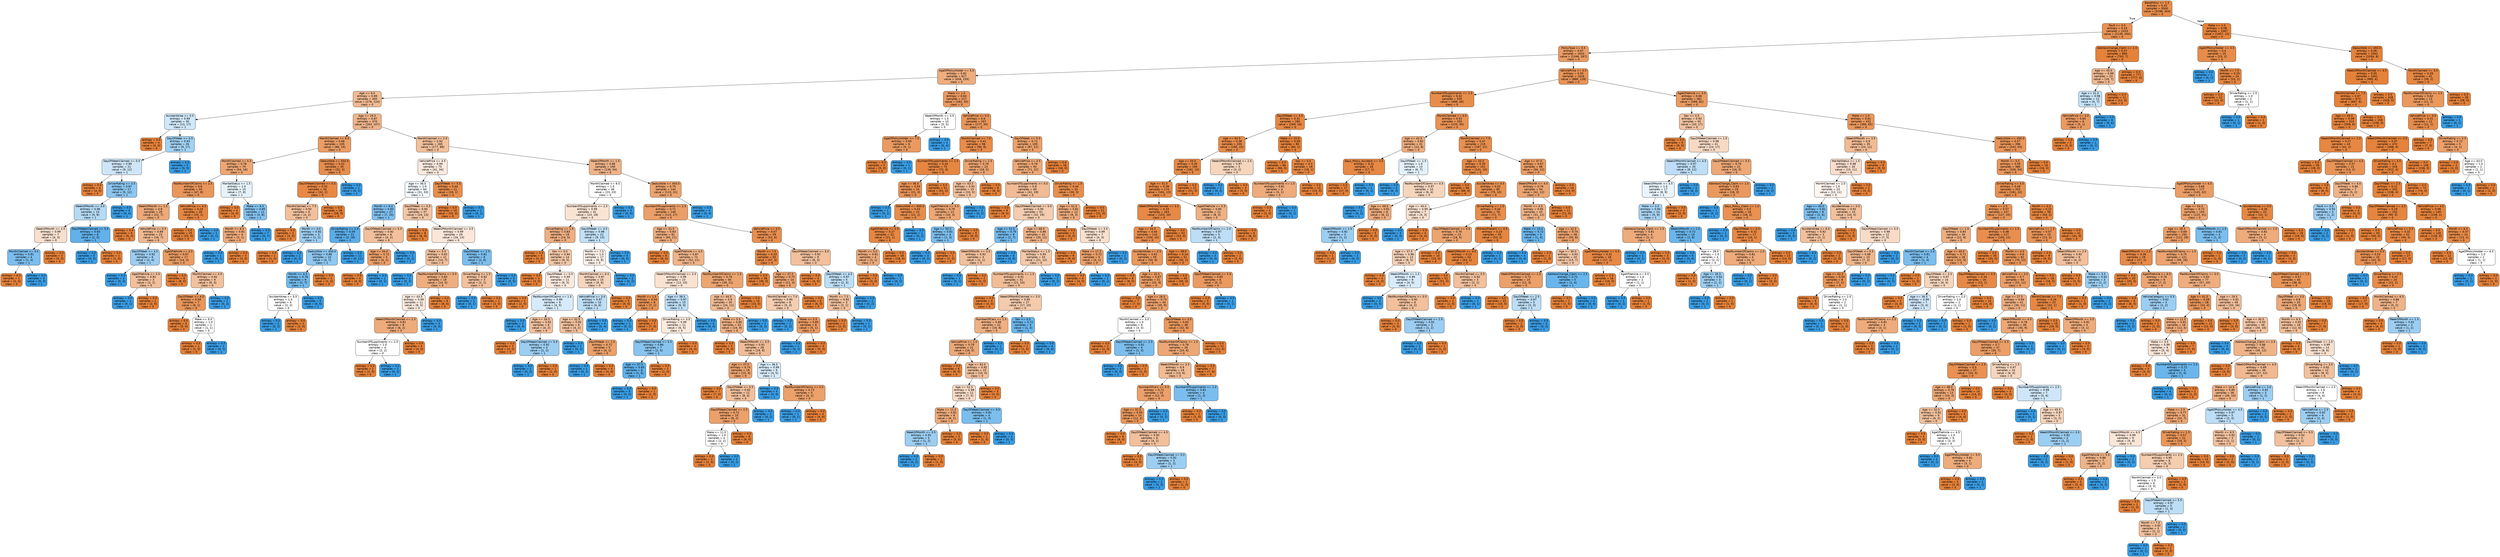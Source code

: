 digraph Tree {
node [shape=box, style="filled, rounded", color="black", fontname=helvetica] ;
edge [fontname=helvetica] ;
0 [label="BasePolicy <= 1.5\nentropy = 0.43\nsamples = 3500\nvalue = [3196, 304]\nclass = 0", fillcolor="#e78d4c"] ;
1 [label="Fault <= 0.5\nentropy = 0.53\nsamples = 2433\nvalue = [2139, 294]\nclass = 0", fillcolor="#e99254"] ;
0 -> 1 [labeldistance=2.5, labelangle=45, headlabel="True"] ;
2 [label="PolicyType <= 0.5\nentropy = 0.67\nsamples = 1633\nvalue = [1346, 287]\nclass = 0", fillcolor="#eb9c63"] ;
1 -> 2 ;
3 [label="AgeOfPolicyHolder <= 5.5\nentropy = 0.82\nsamples = 617\nvalue = [458, 159]\nclass = 0", fillcolor="#eead7e"] ;
2 -> 3 ;
4 [label="Age <= 9.0\nentropy = 0.89\nsamples = 400\nvalue = [276, 124]\nclass = 0", fillcolor="#f1ba92"] ;
3 -> 4 ;
5 [label="AccidentArea <= 0.5\nentropy = 0.99\nsamples = 30\nvalue = [13, 17]\nclass = 1", fillcolor="#d0e8f9"] ;
4 -> 5 ;
6 [label="entropy = 0.0\nsamples = 4\nvalue = [4, 0]\nclass = 0", fillcolor="#e58139"] ;
5 -> 6 ;
7 [label="DayOfWeek <= 5.5\nentropy = 0.93\nsamples = 26\nvalue = [9, 17]\nclass = 1", fillcolor="#a2d1f3"] ;
5 -> 7 ;
8 [label="DayOfWeekClaimed <= 0.5\nentropy = 0.99\nsamples = 21\nvalue = [9, 12]\nclass = 1", fillcolor="#cee6f8"] ;
7 -> 8 ;
9 [label="entropy = 0.0\nsamples = 4\nvalue = [4, 0]\nclass = 0", fillcolor="#e58139"] ;
8 -> 9 ;
10 [label="DriverRating <= 3.5\nentropy = 0.87\nsamples = 17\nvalue = [5, 12]\nclass = 1", fillcolor="#8bc6f0"] ;
8 -> 10 ;
11 [label="WeekOfMonth <= 3.5\nentropy = 0.96\nsamples = 13\nvalue = [5, 8]\nclass = 1", fillcolor="#b5daf5"] ;
10 -> 11 ;
12 [label="WeekOfMonth <= 2.0\nentropy = 0.99\nsamples = 7\nvalue = [4, 3]\nclass = 0", fillcolor="#f8e0ce"] ;
11 -> 12 ;
13 [label="MonthClaimed <= 3.5\nentropy = 0.81\nsamples = 4\nvalue = [1, 3]\nclass = 1", fillcolor="#7bbeee"] ;
12 -> 13 ;
14 [label="entropy = 0.0\nsamples = 1\nvalue = [1, 0]\nclass = 0", fillcolor="#e58139"] ;
13 -> 14 ;
15 [label="entropy = 0.0\nsamples = 3\nvalue = [0, 3]\nclass = 1", fillcolor="#399de5"] ;
13 -> 15 ;
16 [label="entropy = 0.0\nsamples = 3\nvalue = [3, 0]\nclass = 0", fillcolor="#e58139"] ;
12 -> 16 ;
17 [label="DayOfWeekClaimed <= 5.5\nentropy = 0.65\nsamples = 6\nvalue = [1, 5]\nclass = 1", fillcolor="#61b1ea"] ;
11 -> 17 ;
18 [label="entropy = 0.0\nsamples = 5\nvalue = [0, 5]\nclass = 1", fillcolor="#399de5"] ;
17 -> 18 ;
19 [label="entropy = 0.0\nsamples = 1\nvalue = [1, 0]\nclass = 0", fillcolor="#e58139"] ;
17 -> 19 ;
20 [label="entropy = 0.0\nsamples = 4\nvalue = [0, 4]\nclass = 1", fillcolor="#399de5"] ;
10 -> 20 ;
21 [label="entropy = 0.0\nsamples = 5\nvalue = [0, 5]\nclass = 1", fillcolor="#399de5"] ;
7 -> 21 ;
22 [label="Age <= 29.5\nentropy = 0.87\nsamples = 370\nvalue = [263, 107]\nclass = 0", fillcolor="#f0b48a"] ;
4 -> 22 ;
23 [label="MonthClaimed <= 6.5\nentropy = 0.68\nsamples = 105\nvalue = [86, 19]\nclass = 0", fillcolor="#eb9d65"] ;
22 -> 23 ;
24 [label="MonthClaimed <= 5.5\nentropy = 0.78\nsamples = 70\nvalue = [54, 16]\nclass = 0", fillcolor="#eda674"] ;
23 -> 24 ;
25 [label="PastNumberOfClaims <= 2.5\nentropy = 0.6\nsamples = 55\nvalue = [47, 8]\nclass = 0", fillcolor="#e9965b"] ;
24 -> 25 ;
26 [label="WeekOfMonth <= 1.5\nentropy = 0.8\nsamples = 29\nvalue = [22, 7]\nclass = 0", fillcolor="#eda978"] ;
25 -> 26 ;
27 [label="entropy = 0.0\nsamples = 6\nvalue = [6, 0]\nclass = 0", fillcolor="#e58139"] ;
26 -> 27 ;
28 [label="VehiclePrice <= 0.5\nentropy = 0.89\nsamples = 23\nvalue = [16, 7]\nclass = 0", fillcolor="#f0b890"] ;
26 -> 28 ;
29 [label="DayOfWeek <= 3.5\nentropy = 0.92\nsamples = 6\nvalue = [2, 4]\nclass = 1", fillcolor="#9ccef2"] ;
28 -> 29 ;
30 [label="entropy = 0.0\nsamples = 3\nvalue = [0, 3]\nclass = 1", fillcolor="#399de5"] ;
29 -> 30 ;
31 [label="AgeOfVehicle <= 3.5\nentropy = 0.92\nsamples = 3\nvalue = [2, 1]\nclass = 0", fillcolor="#f2c09c"] ;
29 -> 31 ;
32 [label="entropy = 0.0\nsamples = 1\nvalue = [0, 1]\nclass = 1", fillcolor="#399de5"] ;
31 -> 32 ;
33 [label="entropy = 0.0\nsamples = 2\nvalue = [2, 0]\nclass = 0", fillcolor="#e58139"] ;
31 -> 33 ;
34 [label="AgeOfVehicle <= 3.5\nentropy = 0.67\nsamples = 17\nvalue = [14, 3]\nclass = 0", fillcolor="#eb9c63"] ;
28 -> 34 ;
35 [label="entropy = 0.0\nsamples = 8\nvalue = [8, 0]\nclass = 0", fillcolor="#e58139"] ;
34 -> 35 ;
36 [label="MonthClaimed <= 4.0\nentropy = 0.92\nsamples = 9\nvalue = [6, 3]\nclass = 0", fillcolor="#f2c09c"] ;
34 -> 36 ;
37 [label="DayOfWeek <= 4.0\nentropy = 0.59\nsamples = 7\nvalue = [6, 1]\nclass = 0", fillcolor="#e9965a"] ;
36 -> 37 ;
38 [label="entropy = 0.0\nsamples = 5\nvalue = [5, 0]\nclass = 0", fillcolor="#e58139"] ;
37 -> 38 ;
39 [label="Make <= 9.0\nentropy = 1.0\nsamples = 2\nvalue = [1, 1]\nclass = 0", fillcolor="#ffffff"] ;
37 -> 39 ;
40 [label="entropy = 0.0\nsamples = 1\nvalue = [1, 0]\nclass = 0", fillcolor="#e58139"] ;
39 -> 40 ;
41 [label="entropy = 0.0\nsamples = 1\nvalue = [0, 1]\nclass = 1", fillcolor="#399de5"] ;
39 -> 41 ;
42 [label="entropy = 0.0\nsamples = 2\nvalue = [0, 2]\nclass = 1", fillcolor="#399de5"] ;
36 -> 42 ;
43 [label="VehiclePrice <= 4.5\nentropy = 0.24\nsamples = 26\nvalue = [25, 1]\nclass = 0", fillcolor="#e68641"] ;
25 -> 43 ;
44 [label="entropy = 0.0\nsamples = 25\nvalue = [25, 0]\nclass = 0", fillcolor="#e58139"] ;
43 -> 44 ;
45 [label="entropy = 0.0\nsamples = 1\nvalue = [0, 1]\nclass = 1", fillcolor="#399de5"] ;
43 -> 45 ;
46 [label="MaritalStatus <= 1.5\nentropy = 1.0\nsamples = 15\nvalue = [7, 8]\nclass = 1", fillcolor="#e6f3fc"] ;
24 -> 46 ;
47 [label="entropy = 0.0\nsamples = 4\nvalue = [4, 0]\nclass = 0", fillcolor="#e58139"] ;
46 -> 47 ;
48 [label="Make <= 9.5\nentropy = 0.85\nsamples = 11\nvalue = [3, 8]\nclass = 1", fillcolor="#83c2ef"] ;
46 -> 48 ;
49 [label="Month <= 6.5\nentropy = 0.81\nsamples = 4\nvalue = [3, 1]\nclass = 0", fillcolor="#eeab7b"] ;
48 -> 49 ;
50 [label="entropy = 0.0\nsamples = 1\nvalue = [0, 1]\nclass = 1", fillcolor="#399de5"] ;
49 -> 50 ;
51 [label="entropy = 0.0\nsamples = 3\nvalue = [3, 0]\nclass = 0", fillcolor="#e58139"] ;
49 -> 51 ;
52 [label="entropy = 0.0\nsamples = 7\nvalue = [0, 7]\nclass = 1", fillcolor="#399de5"] ;
48 -> 52 ;
53 [label="Deductible <= 550.0\nentropy = 0.42\nsamples = 35\nvalue = [32, 3]\nclass = 0", fillcolor="#e78d4c"] ;
23 -> 53 ;
54 [label="DayOfWeekClaimed <= 0.5\nentropy = 0.32\nsamples = 34\nvalue = [32, 2]\nclass = 0", fillcolor="#e78945"] ;
53 -> 54 ;
55 [label="MonthClaimed <= 7.5\nentropy = 0.92\nsamples = 6\nvalue = [4, 2]\nclass = 0", fillcolor="#f2c09c"] ;
54 -> 55 ;
56 [label="entropy = 0.0\nsamples = 3\nvalue = [3, 0]\nclass = 0", fillcolor="#e58139"] ;
55 -> 56 ;
57 [label="Month <= 4.0\nentropy = 0.92\nsamples = 3\nvalue = [1, 2]\nclass = 1", fillcolor="#9ccef2"] ;
55 -> 57 ;
58 [label="entropy = 0.0\nsamples = 1\nvalue = [1, 0]\nclass = 0", fillcolor="#e58139"] ;
57 -> 58 ;
59 [label="entropy = 0.0\nsamples = 2\nvalue = [0, 2]\nclass = 1", fillcolor="#399de5"] ;
57 -> 59 ;
60 [label="entropy = 0.0\nsamples = 28\nvalue = [28, 0]\nclass = 0", fillcolor="#e58139"] ;
54 -> 60 ;
61 [label="entropy = 0.0\nsamples = 1\nvalue = [0, 1]\nclass = 1", fillcolor="#399de5"] ;
53 -> 61 ;
62 [label="MonthClaimed <= 2.0\nentropy = 0.92\nsamples = 265\nvalue = [177, 88]\nclass = 0", fillcolor="#f2c09b"] ;
22 -> 62 ;
63 [label="VehiclePrice <= 4.5\nentropy = 0.99\nsamples = 75\nvalue = [41, 34]\nclass = 0", fillcolor="#fbe9dd"] ;
62 -> 63 ;
64 [label="Age <= 36.5\nentropy = 1.0\nsamples = 64\nvalue = [31, 33]\nclass = 1", fillcolor="#f3f9fd"] ;
63 -> 64 ;
65 [label="Month <= 6.0\nentropy = 0.83\nsamples = 27\nvalue = [7, 20]\nclass = 1", fillcolor="#7ebfee"] ;
64 -> 65 ;
66 [label="DriverRating <= 2.5\nentropy = 0.59\nsamples = 21\nvalue = [3, 18]\nclass = 1", fillcolor="#5aade9"] ;
65 -> 66 ;
67 [label="Deductible <= 450.0\nentropy = 0.88\nsamples = 10\nvalue = [3, 7]\nclass = 1", fillcolor="#8ec7f0"] ;
66 -> 67 ;
68 [label="Month <= 0.5\nentropy = 0.76\nsamples = 9\nvalue = [2, 7]\nclass = 1", fillcolor="#72b9ec"] ;
67 -> 68 ;
69 [label="AccidentArea <= 0.5\nentropy = 1.0\nsamples = 4\nvalue = [2, 2]\nclass = 0", fillcolor="#ffffff"] ;
68 -> 69 ;
70 [label="entropy = 0.0\nsamples = 2\nvalue = [0, 2]\nclass = 1", fillcolor="#399de5"] ;
69 -> 70 ;
71 [label="entropy = 0.0\nsamples = 2\nvalue = [2, 0]\nclass = 0", fillcolor="#e58139"] ;
69 -> 71 ;
72 [label="entropy = 0.0\nsamples = 5\nvalue = [0, 5]\nclass = 1", fillcolor="#399de5"] ;
68 -> 72 ;
73 [label="entropy = 0.0\nsamples = 1\nvalue = [1, 0]\nclass = 0", fillcolor="#e58139"] ;
67 -> 73 ;
74 [label="entropy = 0.0\nsamples = 11\nvalue = [0, 11]\nclass = 1", fillcolor="#399de5"] ;
66 -> 74 ;
75 [label="DayOfWeekClaimed <= 5.5\nentropy = 0.92\nsamples = 6\nvalue = [4, 2]\nclass = 0", fillcolor="#f2c09c"] ;
65 -> 75 ;
76 [label="Age <= 34.0\nentropy = 0.72\nsamples = 5\nvalue = [4, 1]\nclass = 0", fillcolor="#eca06a"] ;
75 -> 76 ;
77 [label="entropy = 0.0\nsamples = 4\nvalue = [4, 0]\nclass = 0", fillcolor="#e58139"] ;
76 -> 77 ;
78 [label="entropy = 0.0\nsamples = 1\nvalue = [0, 1]\nclass = 1", fillcolor="#399de5"] ;
76 -> 78 ;
79 [label="entropy = 0.0\nsamples = 1\nvalue = [0, 1]\nclass = 1", fillcolor="#399de5"] ;
75 -> 79 ;
80 [label="DayOfWeek <= 0.5\nentropy = 0.94\nsamples = 37\nvalue = [24, 13]\nclass = 0", fillcolor="#f3c5a4"] ;
64 -> 80 ;
81 [label="entropy = 0.0\nsamples = 8\nvalue = [8, 0]\nclass = 0", fillcolor="#e58139"] ;
80 -> 81 ;
82 [label="WeekOfMonthClaimed <= 3.5\nentropy = 0.99\nsamples = 29\nvalue = [16, 13]\nclass = 0", fillcolor="#fae7da"] ;
80 -> 82 ;
83 [label="Make <= 5.5\nentropy = 0.92\nsamples = 21\nvalue = [14, 7]\nclass = 0", fillcolor="#f2c09c"] ;
82 -> 83 ;
84 [label="entropy = 0.0\nsamples = 2\nvalue = [0, 2]\nclass = 1", fillcolor="#399de5"] ;
83 -> 84 ;
85 [label="PastNumberOfClaims <= 0.5\nentropy = 0.83\nsamples = 19\nvalue = [14, 5]\nclass = 0", fillcolor="#eeae80"] ;
83 -> 85 ;
86 [label="Age <= 43.5\nentropy = 0.99\nsamples = 11\nvalue = [6, 5]\nclass = 0", fillcolor="#fbeade"] ;
85 -> 86 ;
87 [label="WeekOfMonthClaimed <= 2.5\nentropy = 0.81\nsamples = 8\nvalue = [6, 2]\nclass = 0", fillcolor="#eeab7b"] ;
86 -> 87 ;
88 [label="NumberOfSuppliments <= 2.5\nentropy = 1.0\nsamples = 4\nvalue = [2, 2]\nclass = 0", fillcolor="#ffffff"] ;
87 -> 88 ;
89 [label="entropy = 0.0\nsamples = 2\nvalue = [2, 0]\nclass = 0", fillcolor="#e58139"] ;
88 -> 89 ;
90 [label="entropy = 0.0\nsamples = 2\nvalue = [0, 2]\nclass = 1", fillcolor="#399de5"] ;
88 -> 90 ;
91 [label="entropy = 0.0\nsamples = 4\nvalue = [4, 0]\nclass = 0", fillcolor="#e58139"] ;
87 -> 91 ;
92 [label="entropy = 0.0\nsamples = 3\nvalue = [0, 3]\nclass = 1", fillcolor="#399de5"] ;
86 -> 92 ;
93 [label="entropy = 0.0\nsamples = 8\nvalue = [8, 0]\nclass = 0", fillcolor="#e58139"] ;
85 -> 93 ;
94 [label="DayOfWeek <= 2.5\nentropy = 0.81\nsamples = 8\nvalue = [2, 6]\nclass = 1", fillcolor="#7bbeee"] ;
82 -> 94 ;
95 [label="DriverRating <= 1.5\nentropy = 0.92\nsamples = 3\nvalue = [2, 1]\nclass = 0", fillcolor="#f2c09c"] ;
94 -> 95 ;
96 [label="entropy = 0.0\nsamples = 1\nvalue = [0, 1]\nclass = 1", fillcolor="#399de5"] ;
95 -> 96 ;
97 [label="entropy = 0.0\nsamples = 2\nvalue = [2, 0]\nclass = 0", fillcolor="#e58139"] ;
95 -> 97 ;
98 [label="entropy = 0.0\nsamples = 5\nvalue = [0, 5]\nclass = 1", fillcolor="#399de5"] ;
94 -> 98 ;
99 [label="DayOfWeek <= 5.5\nentropy = 0.44\nsamples = 11\nvalue = [10, 1]\nclass = 0", fillcolor="#e88e4d"] ;
63 -> 99 ;
100 [label="entropy = 0.0\nsamples = 10\nvalue = [10, 0]\nclass = 0", fillcolor="#e58139"] ;
99 -> 100 ;
101 [label="entropy = 0.0\nsamples = 1\nvalue = [0, 1]\nclass = 1", fillcolor="#399de5"] ;
99 -> 101 ;
102 [label="WeekOfMonth <= 1.5\nentropy = 0.86\nsamples = 190\nvalue = [136, 54]\nclass = 0", fillcolor="#efb388"] ;
62 -> 102 ;
103 [label="MonthClaimed <= 9.5\nentropy = 1.0\nsamples = 46\nvalue = [23, 23]\nclass = 0", fillcolor="#ffffff"] ;
102 -> 103 ;
104 [label="NumberOfSuppliments <= 2.5\nentropy = 0.99\nsamples = 41\nvalue = [23, 18]\nclass = 0", fillcolor="#f9e4d4"] ;
103 -> 104 ;
105 [label="DriverRating <= 1.5\nentropy = 0.83\nsamples = 19\nvalue = [14, 5]\nclass = 0", fillcolor="#eeae80"] ;
104 -> 105 ;
106 [label="entropy = 0.0\nsamples = 5\nvalue = [5, 0]\nclass = 0", fillcolor="#e58139"] ;
105 -> 106 ;
107 [label="Sex <= 0.5\nentropy = 0.94\nsamples = 14\nvalue = [9, 5]\nclass = 0", fillcolor="#f3c7a7"] ;
105 -> 107 ;
108 [label="entropy = 0.0\nsamples = 3\nvalue = [3, 0]\nclass = 0", fillcolor="#e58139"] ;
107 -> 108 ;
109 [label="DayOfWeek <= 0.5\nentropy = 0.99\nsamples = 11\nvalue = [6, 5]\nclass = 0", fillcolor="#fbeade"] ;
107 -> 109 ;
110 [label="entropy = 0.0\nsamples = 2\nvalue = [2, 0]\nclass = 0", fillcolor="#e58139"] ;
109 -> 110 ;
111 [label="PastNumberOfClaims <= 1.5\nentropy = 0.99\nsamples = 9\nvalue = [4, 5]\nclass = 1", fillcolor="#d7ebfa"] ;
109 -> 111 ;
112 [label="entropy = 0.0\nsamples = 3\nvalue = [0, 3]\nclass = 1", fillcolor="#399de5"] ;
111 -> 112 ;
113 [label="Age <= 34.5\nentropy = 0.92\nsamples = 6\nvalue = [4, 2]\nclass = 0", fillcolor="#f2c09c"] ;
111 -> 113 ;
114 [label="entropy = 0.0\nsamples = 3\nvalue = [3, 0]\nclass = 0", fillcolor="#e58139"] ;
113 -> 114 ;
115 [label="DayOfWeekClaimed <= 5.5\nentropy = 0.92\nsamples = 3\nvalue = [1, 2]\nclass = 1", fillcolor="#9ccef2"] ;
113 -> 115 ;
116 [label="entropy = 0.0\nsamples = 2\nvalue = [0, 2]\nclass = 1", fillcolor="#399de5"] ;
115 -> 116 ;
117 [label="entropy = 0.0\nsamples = 1\nvalue = [1, 0]\nclass = 0", fillcolor="#e58139"] ;
115 -> 117 ;
118 [label="DayOfWeek <= 4.5\nentropy = 0.98\nsamples = 22\nvalue = [9, 13]\nclass = 1", fillcolor="#c2e1f7"] ;
104 -> 118 ;
119 [label="Month <= 7.5\nentropy = 1.0\nsamples = 17\nvalue = [9, 8]\nclass = 0", fillcolor="#fcf1e9"] ;
118 -> 119 ;
120 [label="MonthClaimed <= 6.5\nentropy = 0.97\nsamples = 15\nvalue = [9, 6]\nclass = 0", fillcolor="#f6d5bd"] ;
119 -> 120 ;
121 [label="VehiclePrice <= 3.0\nentropy = 0.97\nsamples = 10\nvalue = [4, 6]\nclass = 1", fillcolor="#bddef6"] ;
120 -> 121 ;
122 [label="Age <= 32.5\nentropy = 0.92\nsamples = 6\nvalue = [4, 2]\nclass = 0", fillcolor="#f2c09c"] ;
121 -> 122 ;
123 [label="entropy = 0.0\nsamples = 1\nvalue = [0, 1]\nclass = 1", fillcolor="#399de5"] ;
122 -> 123 ;
124 [label="DayOfWeek <= 1.5\nentropy = 0.72\nsamples = 5\nvalue = [4, 1]\nclass = 0", fillcolor="#eca06a"] ;
122 -> 124 ;
125 [label="entropy = 0.0\nsamples = 1\nvalue = [0, 1]\nclass = 1", fillcolor="#399de5"] ;
124 -> 125 ;
126 [label="entropy = 0.0\nsamples = 4\nvalue = [4, 0]\nclass = 0", fillcolor="#e58139"] ;
124 -> 126 ;
127 [label="entropy = 0.0\nsamples = 4\nvalue = [0, 4]\nclass = 1", fillcolor="#399de5"] ;
121 -> 127 ;
128 [label="entropy = 0.0\nsamples = 5\nvalue = [5, 0]\nclass = 0", fillcolor="#e58139"] ;
120 -> 128 ;
129 [label="entropy = 0.0\nsamples = 2\nvalue = [0, 2]\nclass = 1", fillcolor="#399de5"] ;
119 -> 129 ;
130 [label="entropy = 0.0\nsamples = 5\nvalue = [0, 5]\nclass = 1", fillcolor="#399de5"] ;
118 -> 130 ;
131 [label="entropy = 0.0\nsamples = 5\nvalue = [0, 5]\nclass = 1", fillcolor="#399de5"] ;
103 -> 131 ;
132 [label="Deductible <= 450.0\nentropy = 0.75\nsamples = 144\nvalue = [113, 31]\nclass = 0", fillcolor="#eca46f"] ;
102 -> 132 ;
133 [label="NumberOfSuppliments <= 2.5\nentropy = 0.71\nsamples = 140\nvalue = [113, 27]\nclass = 0", fillcolor="#eb9f68"] ;
132 -> 133 ;
134 [label="Age <= 31.5\nentropy = 0.83\nsamples = 81\nvalue = [60, 21]\nclass = 0", fillcolor="#eead7e"] ;
133 -> 134 ;
135 [label="entropy = 0.0\nsamples = 8\nvalue = [8, 0]\nclass = 0", fillcolor="#e58139"] ;
134 -> 135 ;
136 [label="AgeOfVehicle <= 4.5\nentropy = 0.87\nsamples = 73\nvalue = [52, 21]\nclass = 0", fillcolor="#f0b489"] ;
134 -> 136 ;
137 [label="WeekOfMonthClaimed <= 2.5\nentropy = 0.99\nsamples = 23\nvalue = [13, 10]\nclass = 0", fillcolor="#f9e2d1"] ;
136 -> 137 ;
138 [label="Month <= 1.5\nentropy = 0.54\nsamples = 8\nvalue = [7, 1]\nclass = 0", fillcolor="#e99355"] ;
137 -> 138 ;
139 [label="entropy = 0.0\nsamples = 1\nvalue = [0, 1]\nclass = 1", fillcolor="#399de5"] ;
138 -> 139 ;
140 [label="entropy = 0.0\nsamples = 7\nvalue = [7, 0]\nclass = 0", fillcolor="#e58139"] ;
138 -> 140 ;
141 [label="Age <= 38.5\nentropy = 0.97\nsamples = 15\nvalue = [6, 9]\nclass = 1", fillcolor="#bddef6"] ;
137 -> 141 ;
142 [label="DriverRating <= 3.5\nentropy = 0.99\nsamples = 11\nvalue = [6, 5]\nclass = 0", fillcolor="#fbeade"] ;
141 -> 142 ;
143 [label="DayOfWeekClaimed <= 5.5\nentropy = 0.86\nsamples = 7\nvalue = [2, 5]\nclass = 1", fillcolor="#88c4ef"] ;
142 -> 143 ;
144 [label="Age <= 37.5\nentropy = 0.65\nsamples = 6\nvalue = [1, 5]\nclass = 1", fillcolor="#61b1ea"] ;
143 -> 144 ;
145 [label="entropy = 0.0\nsamples = 5\nvalue = [0, 5]\nclass = 1", fillcolor="#399de5"] ;
144 -> 145 ;
146 [label="entropy = 0.0\nsamples = 1\nvalue = [1, 0]\nclass = 0", fillcolor="#e58139"] ;
144 -> 146 ;
147 [label="entropy = 0.0\nsamples = 1\nvalue = [1, 0]\nclass = 0", fillcolor="#e58139"] ;
143 -> 147 ;
148 [label="entropy = 0.0\nsamples = 4\nvalue = [4, 0]\nclass = 0", fillcolor="#e58139"] ;
142 -> 148 ;
149 [label="entropy = 0.0\nsamples = 4\nvalue = [0, 4]\nclass = 1", fillcolor="#399de5"] ;
141 -> 149 ;
150 [label="PastNumberOfClaims <= 1.5\nentropy = 0.76\nsamples = 50\nvalue = [39, 11]\nclass = 0", fillcolor="#eca571"] ;
136 -> 150 ;
151 [label="Age <= 44.5\nentropy = 0.9\nsamples = 35\nvalue = [24, 11]\nclass = 0", fillcolor="#f1bb94"] ;
150 -> 151 ;
152 [label="Make <= 5.5\nentropy = 0.85\nsamples = 33\nvalue = [24, 9]\nclass = 0", fillcolor="#efb083"] ;
151 -> 152 ;
153 [label="entropy = 0.0\nsamples = 5\nvalue = [5, 0]\nclass = 0", fillcolor="#e58139"] ;
152 -> 153 ;
154 [label="WeekOfMonth <= 3.5\nentropy = 0.91\nsamples = 28\nvalue = [19, 9]\nclass = 0", fillcolor="#f1bd97"] ;
152 -> 154 ;
155 [label="Age <= 37.5\nentropy = 0.74\nsamples = 19\nvalue = [15, 4]\nclass = 0", fillcolor="#eca36e"] ;
154 -> 155 ;
156 [label="entropy = 0.0\nsamples = 7\nvalue = [7, 0]\nclass = 0", fillcolor="#e58139"] ;
155 -> 156 ;
157 [label="DayOfWeek <= 5.5\nentropy = 0.92\nsamples = 12\nvalue = [8, 4]\nclass = 0", fillcolor="#f2c09c"] ;
155 -> 157 ;
158 [label="DayOfWeekClaimed <= 2.5\nentropy = 0.72\nsamples = 10\nvalue = [8, 2]\nclass = 0", fillcolor="#eca06a"] ;
157 -> 158 ;
159 [label="Make <= 11.0\nentropy = 1.0\nsamples = 4\nvalue = [2, 2]\nclass = 0", fillcolor="#ffffff"] ;
158 -> 159 ;
160 [label="entropy = 0.0\nsamples = 2\nvalue = [2, 0]\nclass = 0", fillcolor="#e58139"] ;
159 -> 160 ;
161 [label="entropy = 0.0\nsamples = 2\nvalue = [0, 2]\nclass = 1", fillcolor="#399de5"] ;
159 -> 161 ;
162 [label="entropy = 0.0\nsamples = 6\nvalue = [6, 0]\nclass = 0", fillcolor="#e58139"] ;
158 -> 162 ;
163 [label="entropy = 0.0\nsamples = 2\nvalue = [0, 2]\nclass = 1", fillcolor="#399de5"] ;
157 -> 163 ;
164 [label="Age <= 36.5\nentropy = 0.99\nsamples = 9\nvalue = [4, 5]\nclass = 1", fillcolor="#d7ebfa"] ;
154 -> 164 ;
165 [label="entropy = 0.0\nsamples = 4\nvalue = [0, 4]\nclass = 1", fillcolor="#399de5"] ;
164 -> 165 ;
166 [label="PastNumberOfClaims <= 0.5\nentropy = 0.72\nsamples = 5\nvalue = [4, 1]\nclass = 0", fillcolor="#eca06a"] ;
164 -> 166 ;
167 [label="entropy = 0.0\nsamples = 1\nvalue = [0, 1]\nclass = 1", fillcolor="#399de5"] ;
166 -> 167 ;
168 [label="entropy = 0.0\nsamples = 4\nvalue = [4, 0]\nclass = 0", fillcolor="#e58139"] ;
166 -> 168 ;
169 [label="entropy = 0.0\nsamples = 2\nvalue = [0, 2]\nclass = 1", fillcolor="#399de5"] ;
151 -> 169 ;
170 [label="entropy = 0.0\nsamples = 15\nvalue = [15, 0]\nclass = 0", fillcolor="#e58139"] ;
150 -> 170 ;
171 [label="VehiclePrice <= 4.5\nentropy = 0.47\nsamples = 59\nvalue = [53, 6]\nclass = 0", fillcolor="#e88f4f"] ;
133 -> 171 ;
172 [label="Month <= 7.5\nentropy = 0.33\nsamples = 50\nvalue = [47, 3]\nclass = 0", fillcolor="#e78946"] ;
171 -> 172 ;
173 [label="entropy = 0.0\nsamples = 36\nvalue = [36, 0]\nclass = 0", fillcolor="#e58139"] ;
172 -> 173 ;
174 [label="Age <= 37.5\nentropy = 0.75\nsamples = 14\nvalue = [11, 3]\nclass = 0", fillcolor="#eca36f"] ;
172 -> 174 ;
175 [label="MonthClaimed <= 7.0\nentropy = 0.95\nsamples = 8\nvalue = [5, 3]\nclass = 0", fillcolor="#f5cdb0"] ;
174 -> 175 ;
176 [label="entropy = 0.0\nsamples = 2\nvalue = [0, 2]\nclass = 1", fillcolor="#399de5"] ;
175 -> 176 ;
177 [label="Make <= 5.5\nentropy = 0.65\nsamples = 6\nvalue = [5, 1]\nclass = 0", fillcolor="#ea9a61"] ;
175 -> 177 ;
178 [label="entropy = 0.0\nsamples = 1\nvalue = [0, 1]\nclass = 1", fillcolor="#399de5"] ;
177 -> 178 ;
179 [label="entropy = 0.0\nsamples = 5\nvalue = [5, 0]\nclass = 0", fillcolor="#e58139"] ;
177 -> 179 ;
180 [label="entropy = 0.0\nsamples = 6\nvalue = [6, 0]\nclass = 0", fillcolor="#e58139"] ;
174 -> 180 ;
181 [label="DayOfWeekClaimed <= 3.0\nentropy = 0.92\nsamples = 9\nvalue = [6, 3]\nclass = 0", fillcolor="#f2c09c"] ;
171 -> 181 ;
182 [label="entropy = 0.0\nsamples = 4\nvalue = [4, 0]\nclass = 0", fillcolor="#e58139"] ;
181 -> 182 ;
183 [label="DayOfWeek <= 4.5\nentropy = 0.97\nsamples = 5\nvalue = [2, 3]\nclass = 1", fillcolor="#bddef6"] ;
181 -> 183 ;
184 [label="Month <= 7.5\nentropy = 0.92\nsamples = 3\nvalue = [2, 1]\nclass = 0", fillcolor="#f2c09c"] ;
183 -> 184 ;
185 [label="entropy = 0.0\nsamples = 2\nvalue = [2, 0]\nclass = 0", fillcolor="#e58139"] ;
184 -> 185 ;
186 [label="entropy = 0.0\nsamples = 1\nvalue = [0, 1]\nclass = 1", fillcolor="#399de5"] ;
184 -> 186 ;
187 [label="entropy = 0.0\nsamples = 2\nvalue = [0, 2]\nclass = 1", fillcolor="#399de5"] ;
183 -> 187 ;
188 [label="entropy = 0.0\nsamples = 4\nvalue = [0, 4]\nclass = 1", fillcolor="#399de5"] ;
132 -> 188 ;
189 [label="Make <= 1.0\nentropy = 0.64\nsamples = 217\nvalue = [182, 35]\nclass = 0", fillcolor="#ea995f"] ;
3 -> 189 ;
190 [label="WeekOfMonth <= 3.5\nentropy = 1.0\nsamples = 10\nvalue = [5, 5]\nclass = 0", fillcolor="#ffffff"] ;
189 -> 190 ;
191 [label="AgeOfPolicyHolder <= 7.5\nentropy = 0.65\nsamples = 6\nvalue = [5, 1]\nclass = 0", fillcolor="#ea9a61"] ;
190 -> 191 ;
192 [label="entropy = 0.0\nsamples = 5\nvalue = [5, 0]\nclass = 0", fillcolor="#e58139"] ;
191 -> 192 ;
193 [label="entropy = 0.0\nsamples = 1\nvalue = [0, 1]\nclass = 1", fillcolor="#399de5"] ;
191 -> 193 ;
194 [label="entropy = 0.0\nsamples = 4\nvalue = [0, 4]\nclass = 1", fillcolor="#399de5"] ;
190 -> 194 ;
195 [label="VehiclePrice <= 0.5\nentropy = 0.6\nsamples = 207\nvalue = [177, 30]\nclass = 0", fillcolor="#e9965b"] ;
189 -> 195 ;
196 [label="MonthClaimed <= 7.5\nentropy = 0.41\nsamples = 98\nvalue = [90, 8]\nclass = 0", fillcolor="#e78c4b"] ;
195 -> 196 ;
197 [label="NumberOfSuppliments <= 1.5\nentropy = 0.24\nsamples = 75\nvalue = [72, 3]\nclass = 0", fillcolor="#e68641"] ;
196 -> 197 ;
198 [label="Age <= 46.5\nentropy = 0.54\nsamples = 24\nvalue = [21, 3]\nclass = 0", fillcolor="#e99355"] ;
197 -> 198 ;
199 [label="entropy = 0.0\nsamples = 1\nvalue = [0, 1]\nclass = 1", fillcolor="#399de5"] ;
198 -> 199 ;
200 [label="Deductible <= 600.0\nentropy = 0.43\nsamples = 23\nvalue = [21, 2]\nclass = 0", fillcolor="#e78d4c"] ;
198 -> 200 ;
201 [label="AgeOfVehicle <= 5.5\nentropy = 0.27\nsamples = 22\nvalue = [21, 1]\nclass = 0", fillcolor="#e68742"] ;
200 -> 201 ;
202 [label="Month <= 5.0\nentropy = 0.81\nsamples = 4\nvalue = [3, 1]\nclass = 0", fillcolor="#eeab7b"] ;
201 -> 202 ;
203 [label="entropy = 0.0\nsamples = 3\nvalue = [3, 0]\nclass = 0", fillcolor="#e58139"] ;
202 -> 203 ;
204 [label="entropy = 0.0\nsamples = 1\nvalue = [0, 1]\nclass = 1", fillcolor="#399de5"] ;
202 -> 204 ;
205 [label="entropy = 0.0\nsamples = 18\nvalue = [18, 0]\nclass = 0", fillcolor="#e58139"] ;
201 -> 205 ;
206 [label="entropy = 0.0\nsamples = 1\nvalue = [0, 1]\nclass = 1", fillcolor="#399de5"] ;
200 -> 206 ;
207 [label="entropy = 0.0\nsamples = 51\nvalue = [51, 0]\nclass = 0", fillcolor="#e58139"] ;
197 -> 207 ;
208 [label="DriverRating <= 2.5\nentropy = 0.76\nsamples = 23\nvalue = [18, 5]\nclass = 0", fillcolor="#eca470"] ;
196 -> 208 ;
209 [label="Age <= 63.5\nentropy = 0.92\nsamples = 15\nvalue = [10, 5]\nclass = 0", fillcolor="#f2c09c"] ;
208 -> 209 ;
210 [label="AgeOfVehicle <= 5.5\nentropy = 0.78\nsamples = 13\nvalue = [10, 3]\nclass = 0", fillcolor="#eda774"] ;
209 -> 210 ;
211 [label="Age <= 50.5\nentropy = 0.81\nsamples = 4\nvalue = [1, 3]\nclass = 1", fillcolor="#7bbeee"] ;
210 -> 211 ;
212 [label="entropy = 0.0\nsamples = 3\nvalue = [0, 3]\nclass = 1", fillcolor="#399de5"] ;
211 -> 212 ;
213 [label="entropy = 0.0\nsamples = 1\nvalue = [1, 0]\nclass = 0", fillcolor="#e58139"] ;
211 -> 213 ;
214 [label="entropy = 0.0\nsamples = 9\nvalue = [9, 0]\nclass = 0", fillcolor="#e58139"] ;
210 -> 214 ;
215 [label="entropy = 0.0\nsamples = 2\nvalue = [0, 2]\nclass = 1", fillcolor="#399de5"] ;
209 -> 215 ;
216 [label="entropy = 0.0\nsamples = 8\nvalue = [8, 0]\nclass = 0", fillcolor="#e58139"] ;
208 -> 216 ;
217 [label="DayOfWeek <= 5.5\nentropy = 0.73\nsamples = 109\nvalue = [87, 22]\nclass = 0", fillcolor="#eca16b"] ;
195 -> 217 ;
218 [label="VehiclePrice <= 4.5\nentropy = 0.79\nsamples = 93\nvalue = [71, 22]\nclass = 0", fillcolor="#eda876"] ;
217 -> 218 ;
219 [label="NumberOfSuppliments <= 0.5\nentropy = 0.9\nsamples = 60\nvalue = [41, 19]\nclass = 0", fillcolor="#f1bb95"] ;
218 -> 219 ;
220 [label="entropy = 0.0\nsamples = 9\nvalue = [9, 0]\nclass = 0", fillcolor="#e58139"] ;
219 -> 220 ;
221 [label="DayOfWeekClaimed <= 0.5\nentropy = 0.95\nsamples = 51\nvalue = [32, 19]\nclass = 0", fillcolor="#f4ccaf"] ;
219 -> 221 ;
222 [label="Age <= 53.5\nentropy = 0.76\nsamples = 9\nvalue = [2, 7]\nclass = 1", fillcolor="#72b9ec"] ;
221 -> 222 ;
223 [label="WeekOfMonth <= 3.5\nentropy = 0.92\nsamples = 3\nvalue = [2, 1]\nclass = 0", fillcolor="#f2c09c"] ;
222 -> 223 ;
224 [label="entropy = 0.0\nsamples = 1\nvalue = [0, 1]\nclass = 1", fillcolor="#399de5"] ;
223 -> 224 ;
225 [label="entropy = 0.0\nsamples = 2\nvalue = [2, 0]\nclass = 0", fillcolor="#e58139"] ;
223 -> 225 ;
226 [label="entropy = 0.0\nsamples = 6\nvalue = [0, 6]\nclass = 1", fillcolor="#399de5"] ;
222 -> 226 ;
227 [label="Age <= 68.0\nentropy = 0.86\nsamples = 42\nvalue = [30, 12]\nclass = 0", fillcolor="#efb388"] ;
221 -> 227 ;
228 [label="MaritalStatus <= 1.5\nentropy = 0.95\nsamples = 33\nvalue = [21, 12]\nclass = 0", fillcolor="#f4c9aa"] ;
227 -> 228 ;
229 [label="NumberOfSuppliments <= 1.5\nentropy = 0.91\nsamples = 31\nvalue = [21, 10]\nclass = 0", fillcolor="#f1bd97"] ;
228 -> 229 ;
230 [label="entropy = 0.0\nsamples = 4\nvalue = [4, 0]\nclass = 0", fillcolor="#e58139"] ;
229 -> 230 ;
231 [label="WeekOfMonthClaimed <= 3.5\nentropy = 0.95\nsamples = 27\nvalue = [17, 10]\nclass = 0", fillcolor="#f4cbad"] ;
229 -> 231 ;
232 [label="NumberOfCars <= 1.5\nentropy = 0.85\nsamples = 22\nvalue = [16, 6]\nclass = 0", fillcolor="#efb083"] ;
231 -> 232 ;
233 [label="VehiclePrice <= 1.5\nentropy = 0.79\nsamples = 21\nvalue = [16, 5]\nclass = 0", fillcolor="#eda877"] ;
232 -> 233 ;
234 [label="entropy = 0.0\nsamples = 6\nvalue = [6, 0]\nclass = 0", fillcolor="#e58139"] ;
233 -> 234 ;
235 [label="Age <= 62.0\nentropy = 0.92\nsamples = 15\nvalue = [10, 5]\nclass = 0", fillcolor="#f2c09c"] ;
233 -> 235 ;
236 [label="Age <= 52.5\nentropy = 0.98\nsamples = 12\nvalue = [7, 5]\nclass = 0", fillcolor="#f8dbc6"] ;
235 -> 236 ;
237 [label="Make <= 11.0\nentropy = 0.81\nsamples = 8\nvalue = [6, 2]\nclass = 0", fillcolor="#eeab7b"] ;
236 -> 237 ;
238 [label="WeekOfMonth <= 3.5\nentropy = 0.92\nsamples = 3\nvalue = [1, 2]\nclass = 1", fillcolor="#9ccef2"] ;
237 -> 238 ;
239 [label="entropy = 0.0\nsamples = 2\nvalue = [0, 2]\nclass = 1", fillcolor="#399de5"] ;
238 -> 239 ;
240 [label="entropy = 0.0\nsamples = 1\nvalue = [1, 0]\nclass = 0", fillcolor="#e58139"] ;
238 -> 240 ;
241 [label="entropy = 0.0\nsamples = 5\nvalue = [5, 0]\nclass = 0", fillcolor="#e58139"] ;
237 -> 241 ;
242 [label="DayOfWeekClaimed <= 3.0\nentropy = 0.81\nsamples = 4\nvalue = [1, 3]\nclass = 1", fillcolor="#7bbeee"] ;
236 -> 242 ;
243 [label="entropy = 0.0\nsamples = 1\nvalue = [1, 0]\nclass = 0", fillcolor="#e58139"] ;
242 -> 243 ;
244 [label="entropy = 0.0\nsamples = 3\nvalue = [0, 3]\nclass = 1", fillcolor="#399de5"] ;
242 -> 244 ;
245 [label="entropy = 0.0\nsamples = 3\nvalue = [3, 0]\nclass = 0", fillcolor="#e58139"] ;
235 -> 245 ;
246 [label="entropy = 0.0\nsamples = 1\nvalue = [0, 1]\nclass = 1", fillcolor="#399de5"] ;
232 -> 246 ;
247 [label="Sex <= 0.5\nentropy = 0.72\nsamples = 5\nvalue = [1, 4]\nclass = 1", fillcolor="#6ab6ec"] ;
231 -> 247 ;
248 [label="entropy = 0.0\nsamples = 1\nvalue = [1, 0]\nclass = 0", fillcolor="#e58139"] ;
247 -> 248 ;
249 [label="entropy = 0.0\nsamples = 4\nvalue = [0, 4]\nclass = 1", fillcolor="#399de5"] ;
247 -> 249 ;
250 [label="entropy = 0.0\nsamples = 2\nvalue = [0, 2]\nclass = 1", fillcolor="#399de5"] ;
228 -> 250 ;
251 [label="entropy = 0.0\nsamples = 9\nvalue = [9, 0]\nclass = 0", fillcolor="#e58139"] ;
227 -> 251 ;
252 [label="DriverRating <= 1.5\nentropy = 0.44\nsamples = 33\nvalue = [30, 3]\nclass = 0", fillcolor="#e88e4d"] ;
218 -> 252 ;
253 [label="Age <= 51.5\nentropy = 0.81\nsamples = 12\nvalue = [9, 3]\nclass = 0", fillcolor="#eeab7b"] ;
252 -> 253 ;
254 [label="entropy = 0.0\nsamples = 5\nvalue = [5, 0]\nclass = 0", fillcolor="#e58139"] ;
253 -> 254 ;
255 [label="DayOfWeek <= 3.5\nentropy = 0.99\nsamples = 7\nvalue = [4, 3]\nclass = 0", fillcolor="#f8e0ce"] ;
253 -> 255 ;
256 [label="Make <= 17.5\nentropy = 0.72\nsamples = 5\nvalue = [4, 1]\nclass = 0", fillcolor="#eca06a"] ;
255 -> 256 ;
257 [label="entropy = 0.0\nsamples = 4\nvalue = [4, 0]\nclass = 0", fillcolor="#e58139"] ;
256 -> 257 ;
258 [label="entropy = 0.0\nsamples = 1\nvalue = [0, 1]\nclass = 1", fillcolor="#399de5"] ;
256 -> 258 ;
259 [label="entropy = 0.0\nsamples = 2\nvalue = [0, 2]\nclass = 1", fillcolor="#399de5"] ;
255 -> 259 ;
260 [label="entropy = 0.0\nsamples = 21\nvalue = [21, 0]\nclass = 0", fillcolor="#e58139"] ;
252 -> 260 ;
261 [label="entropy = 0.0\nsamples = 16\nvalue = [16, 0]\nclass = 0", fillcolor="#e58139"] ;
217 -> 261 ;
262 [label="VehiclePrice <= 0.5\nentropy = 0.55\nsamples = 1016\nvalue = [888, 128]\nclass = 0", fillcolor="#e99356"] ;
2 -> 262 ;
263 [label="NumberOfSuppliments <= 2.5\nentropy = 0.42\nsamples = 535\nvalue = [489, 46]\nclass = 0", fillcolor="#e78d4c"] ;
262 -> 263 ;
264 [label="DayOfWeek <= 4.5\nentropy = 0.31\nsamples = 285\nvalue = [269, 16]\nclass = 0", fillcolor="#e78845"] ;
263 -> 264 ;
265 [label="Age <= 64.5\nentropy = 0.38\nsamples = 200\nvalue = [185, 15]\nclass = 0", fillcolor="#e78b49"] ;
264 -> 265 ;
266 [label="Age <= 54.5\nentropy = 0.35\nsamples = 195\nvalue = [182, 13]\nclass = 0", fillcolor="#e78a47"] ;
265 -> 266 ;
267 [label="Age <= 51.5\nentropy = 0.38\nsamples = 174\nvalue = [161, 13]\nclass = 0", fillcolor="#e78b49"] ;
266 -> 267 ;
268 [label="WeekOfMonthClaimed <= 3.5\nentropy = 0.33\nsamples = 163\nvalue = [153, 10]\nclass = 0", fillcolor="#e78946"] ;
267 -> 268 ;
269 [label="Age <= 34.5\nentropy = 0.44\nsamples = 110\nvalue = [100, 10]\nclass = 0", fillcolor="#e88e4d"] ;
268 -> 269 ;
270 [label="AccidentArea <= 0.5\nentropy = 0.62\nsamples = 59\nvalue = [50, 9]\nclass = 0", fillcolor="#ea985d"] ;
269 -> 270 ;
271 [label="entropy = 0.0\nsamples = 8\nvalue = [8, 0]\nclass = 0", fillcolor="#e58139"] ;
270 -> 271 ;
272 [label="Age <= 25.5\nentropy = 0.67\nsamples = 51\nvalue = [42, 9]\nclass = 0", fillcolor="#eb9c63"] ;
270 -> 272 ;
273 [label="entropy = 0.0\nsamples = 7\nvalue = [7, 0]\nclass = 0", fillcolor="#e58139"] ;
272 -> 273 ;
274 [label="Age <= 26.5\nentropy = 0.73\nsamples = 44\nvalue = [35, 9]\nclass = 0", fillcolor="#eca16c"] ;
272 -> 274 ;
275 [label="MonthClaimed <= 3.0\nentropy = 1.0\nsamples = 6\nvalue = [3, 3]\nclass = 0", fillcolor="#ffffff"] ;
274 -> 275 ;
276 [label="entropy = 0.0\nsamples = 2\nvalue = [2, 0]\nclass = 0", fillcolor="#e58139"] ;
275 -> 276 ;
277 [label="DayOfWeekClaimed <= 2.5\nentropy = 0.81\nsamples = 4\nvalue = [1, 3]\nclass = 1", fillcolor="#7bbeee"] ;
275 -> 277 ;
278 [label="entropy = 0.0\nsamples = 3\nvalue = [0, 3]\nclass = 1", fillcolor="#399de5"] ;
277 -> 278 ;
279 [label="entropy = 0.0\nsamples = 1\nvalue = [1, 0]\nclass = 0", fillcolor="#e58139"] ;
277 -> 279 ;
280 [label="DayOfWeek <= 3.5\nentropy = 0.63\nsamples = 38\nvalue = [32, 6]\nclass = 0", fillcolor="#ea995e"] ;
274 -> 280 ;
281 [label="PastNumberOfClaims <= 1.5\nentropy = 0.78\nsamples = 26\nvalue = [20, 6]\nclass = 0", fillcolor="#eda774"] ;
280 -> 281 ;
282 [label="WeekOfMonth <= 3.5\nentropy = 0.9\nsamples = 19\nvalue = [13, 6]\nclass = 0", fillcolor="#f1bb94"] ;
281 -> 282 ;
283 [label="NumberOfCars <= 0.5\nentropy = 0.72\nsamples = 15\nvalue = [12, 3]\nclass = 0", fillcolor="#eca06a"] ;
282 -> 283 ;
284 [label="Age <= 31.5\nentropy = 0.59\nsamples = 14\nvalue = [12, 2]\nclass = 0", fillcolor="#e9965a"] ;
283 -> 284 ;
285 [label="entropy = 0.0\nsamples = 8\nvalue = [8, 0]\nclass = 0", fillcolor="#e58139"] ;
284 -> 285 ;
286 [label="DayOfWeekClaimed <= 4.5\nentropy = 0.92\nsamples = 6\nvalue = [4, 2]\nclass = 0", fillcolor="#f2c09c"] ;
284 -> 286 ;
287 [label="entropy = 0.0\nsamples = 3\nvalue = [3, 0]\nclass = 0", fillcolor="#e58139"] ;
286 -> 287 ;
288 [label="DayOfWeekClaimed <= 5.5\nentropy = 0.92\nsamples = 3\nvalue = [1, 2]\nclass = 1", fillcolor="#9ccef2"] ;
286 -> 288 ;
289 [label="entropy = 0.0\nsamples = 2\nvalue = [0, 2]\nclass = 1", fillcolor="#399de5"] ;
288 -> 289 ;
290 [label="entropy = 0.0\nsamples = 1\nvalue = [1, 0]\nclass = 0", fillcolor="#e58139"] ;
288 -> 290 ;
291 [label="entropy = 0.0\nsamples = 1\nvalue = [0, 1]\nclass = 1", fillcolor="#399de5"] ;
283 -> 291 ;
292 [label="NumberOfSuppliments <= 1.0\nentropy = 0.81\nsamples = 4\nvalue = [1, 3]\nclass = 1", fillcolor="#7bbeee"] ;
282 -> 292 ;
293 [label="entropy = 0.0\nsamples = 1\nvalue = [1, 0]\nclass = 0", fillcolor="#e58139"] ;
292 -> 293 ;
294 [label="entropy = 0.0\nsamples = 3\nvalue = [0, 3]\nclass = 1", fillcolor="#399de5"] ;
292 -> 294 ;
295 [label="entropy = 0.0\nsamples = 7\nvalue = [7, 0]\nclass = 0", fillcolor="#e58139"] ;
281 -> 295 ;
296 [label="entropy = 0.0\nsamples = 12\nvalue = [12, 0]\nclass = 0", fillcolor="#e58139"] ;
280 -> 296 ;
297 [label="Age <= 49.0\nentropy = 0.14\nsamples = 51\nvalue = [50, 1]\nclass = 0", fillcolor="#e6843d"] ;
269 -> 297 ;
298 [label="entropy = 0.0\nsamples = 45\nvalue = [45, 0]\nclass = 0", fillcolor="#e58139"] ;
297 -> 298 ;
299 [label="DayOfWeekClaimed <= 5.0\nentropy = 0.65\nsamples = 6\nvalue = [5, 1]\nclass = 0", fillcolor="#ea9a61"] ;
297 -> 299 ;
300 [label="entropy = 0.0\nsamples = 5\nvalue = [5, 0]\nclass = 0", fillcolor="#e58139"] ;
299 -> 300 ;
301 [label="entropy = 0.0\nsamples = 1\nvalue = [0, 1]\nclass = 1", fillcolor="#399de5"] ;
299 -> 301 ;
302 [label="entropy = 0.0\nsamples = 53\nvalue = [53, 0]\nclass = 0", fillcolor="#e58139"] ;
268 -> 302 ;
303 [label="AgeOfVehicle <= 5.5\nentropy = 0.85\nsamples = 11\nvalue = [8, 3]\nclass = 0", fillcolor="#efb083"] ;
267 -> 303 ;
304 [label="PastNumberOfClaims <= 2.0\nentropy = 0.97\nsamples = 5\nvalue = [2, 3]\nclass = 1", fillcolor="#bddef6"] ;
303 -> 304 ;
305 [label="entropy = 0.0\nsamples = 3\nvalue = [0, 3]\nclass = 1", fillcolor="#399de5"] ;
304 -> 305 ;
306 [label="entropy = 0.0\nsamples = 2\nvalue = [2, 0]\nclass = 0", fillcolor="#e58139"] ;
304 -> 306 ;
307 [label="entropy = 0.0\nsamples = 6\nvalue = [6, 0]\nclass = 0", fillcolor="#e58139"] ;
303 -> 307 ;
308 [label="entropy = 0.0\nsamples = 21\nvalue = [21, 0]\nclass = 0", fillcolor="#e58139"] ;
266 -> 308 ;
309 [label="WeekOfMonthClaimed <= 2.5\nentropy = 0.97\nsamples = 5\nvalue = [3, 2]\nclass = 0", fillcolor="#f6d5bd"] ;
265 -> 309 ;
310 [label="entropy = 0.0\nsamples = 2\nvalue = [0, 2]\nclass = 1", fillcolor="#399de5"] ;
309 -> 310 ;
311 [label="entropy = 0.0\nsamples = 3\nvalue = [3, 0]\nclass = 0", fillcolor="#e58139"] ;
309 -> 311 ;
312 [label="Make <= 15.0\nentropy = 0.09\nsamples = 85\nvalue = [84, 1]\nclass = 0", fillcolor="#e5823b"] ;
264 -> 312 ;
313 [label="entropy = 0.0\nsamples = 66\nvalue = [66, 0]\nclass = 0", fillcolor="#e58139"] ;
312 -> 313 ;
314 [label="Sex <= 0.5\nentropy = 0.3\nsamples = 19\nvalue = [18, 1]\nclass = 0", fillcolor="#e68844"] ;
312 -> 314 ;
315 [label="NumberOfSuppliments <= 1.5\nentropy = 0.81\nsamples = 4\nvalue = [3, 1]\nclass = 0", fillcolor="#eeab7b"] ;
314 -> 315 ;
316 [label="entropy = 0.0\nsamples = 3\nvalue = [3, 0]\nclass = 0", fillcolor="#e58139"] ;
315 -> 316 ;
317 [label="entropy = 0.0\nsamples = 1\nvalue = [0, 1]\nclass = 1", fillcolor="#399de5"] ;
315 -> 317 ;
318 [label="entropy = 0.0\nsamples = 15\nvalue = [15, 0]\nclass = 0", fillcolor="#e58139"] ;
314 -> 318 ;
319 [label="MonthClaimed <= 0.5\nentropy = 0.53\nsamples = 250\nvalue = [220, 30]\nclass = 0", fillcolor="#e99254"] ;
263 -> 319 ;
320 [label="Age <= 42.5\nentropy = 0.82\nsamples = 31\nvalue = [23, 8]\nclass = 0", fillcolor="#eead7e"] ;
319 -> 320 ;
321 [label="Days_Policy_Accident <= 3.5\nentropy = 0.31\nsamples = 18\nvalue = [17, 1]\nclass = 0", fillcolor="#e78845"] ;
320 -> 321 ;
322 [label="entropy = 0.0\nsamples = 17\nvalue = [17, 0]\nclass = 0", fillcolor="#e58139"] ;
321 -> 322 ;
323 [label="entropy = 0.0\nsamples = 1\nvalue = [0, 1]\nclass = 1", fillcolor="#399de5"] ;
321 -> 323 ;
324 [label="DayOfWeek <= 1.5\nentropy = 1.0\nsamples = 13\nvalue = [6, 7]\nclass = 1", fillcolor="#e3f1fb"] ;
320 -> 324 ;
325 [label="entropy = 0.0\nsamples = 3\nvalue = [0, 3]\nclass = 1", fillcolor="#399de5"] ;
324 -> 325 ;
326 [label="PastNumberOfClaims <= 0.5\nentropy = 0.97\nsamples = 10\nvalue = [6, 4]\nclass = 0", fillcolor="#f6d5bd"] ;
324 -> 326 ;
327 [label="entropy = 0.0\nsamples = 2\nvalue = [0, 2]\nclass = 1", fillcolor="#399de5"] ;
326 -> 327 ;
328 [label="Age <= 49.5\nentropy = 0.81\nsamples = 8\nvalue = [6, 2]\nclass = 0", fillcolor="#eeab7b"] ;
326 -> 328 ;
329 [label="WeekOfMonth <= 1.5\nentropy = 0.92\nsamples = 3\nvalue = [1, 2]\nclass = 1", fillcolor="#9ccef2"] ;
328 -> 329 ;
330 [label="entropy = 0.0\nsamples = 1\nvalue = [1, 0]\nclass = 0", fillcolor="#e58139"] ;
329 -> 330 ;
331 [label="entropy = 0.0\nsamples = 2\nvalue = [0, 2]\nclass = 1", fillcolor="#399de5"] ;
329 -> 331 ;
332 [label="entropy = 0.0\nsamples = 5\nvalue = [5, 0]\nclass = 0", fillcolor="#e58139"] ;
328 -> 332 ;
333 [label="MonthClaimed <= 7.5\nentropy = 0.47\nsamples = 219\nvalue = [197, 22]\nclass = 0", fillcolor="#e88f4f"] ;
319 -> 333 ;
334 [label="Age <= 33.5\nentropy = 0.35\nsamples = 151\nvalue = [141, 10]\nclass = 0", fillcolor="#e78a47"] ;
333 -> 334 ;
335 [label="entropy = 0.0\nsamples = 66\nvalue = [66, 0]\nclass = 0", fillcolor="#e58139"] ;
334 -> 335 ;
336 [label="AccidentArea <= 0.5\nentropy = 0.52\nsamples = 85\nvalue = [75, 10]\nclass = 0", fillcolor="#e89253"] ;
334 -> 336 ;
337 [label="Age <= 49.0\nentropy = 0.99\nsamples = 7\nvalue = [4, 3]\nclass = 0", fillcolor="#f8e0ce"] ;
336 -> 337 ;
338 [label="entropy = 0.0\nsamples = 3\nvalue = [0, 3]\nclass = 1", fillcolor="#399de5"] ;
337 -> 338 ;
339 [label="entropy = 0.0\nsamples = 4\nvalue = [4, 0]\nclass = 0", fillcolor="#e58139"] ;
337 -> 339 ;
340 [label="DriverRating <= 1.5\nentropy = 0.44\nsamples = 78\nvalue = [71, 7]\nclass = 0", fillcolor="#e88d4d"] ;
336 -> 340 ;
341 [label="DayOfWeekClaimed <= 4.5\nentropy = 0.76\nsamples = 23\nvalue = [18, 5]\nclass = 0", fillcolor="#eca470"] ;
340 -> 341 ;
342 [label="Age <= 37.5\nentropy = 0.96\nsamples = 13\nvalue = [8, 5]\nclass = 0", fillcolor="#f5d0b5"] ;
341 -> 342 ;
343 [label="entropy = 0.0\nsamples = 4\nvalue = [4, 0]\nclass = 0", fillcolor="#e58139"] ;
342 -> 343 ;
344 [label="WeekOfMonth <= 1.5\nentropy = 0.99\nsamples = 9\nvalue = [4, 5]\nclass = 1", fillcolor="#d7ebfa"] ;
342 -> 344 ;
345 [label="entropy = 0.0\nsamples = 3\nvalue = [0, 3]\nclass = 1", fillcolor="#399de5"] ;
344 -> 345 ;
346 [label="PastNumberOfClaims <= 0.5\nentropy = 0.92\nsamples = 6\nvalue = [4, 2]\nclass = 0", fillcolor="#f2c09c"] ;
344 -> 346 ;
347 [label="entropy = 0.0\nsamples = 3\nvalue = [3, 0]\nclass = 0", fillcolor="#e58139"] ;
346 -> 347 ;
348 [label="DayOfWeekClaimed <= 2.5\nentropy = 0.92\nsamples = 3\nvalue = [1, 2]\nclass = 1", fillcolor="#9ccef2"] ;
346 -> 348 ;
349 [label="entropy = 0.0\nsamples = 2\nvalue = [0, 2]\nclass = 1", fillcolor="#399de5"] ;
348 -> 349 ;
350 [label="entropy = 0.0\nsamples = 1\nvalue = [1, 0]\nclass = 0", fillcolor="#e58139"] ;
348 -> 350 ;
351 [label="entropy = 0.0\nsamples = 10\nvalue = [10, 0]\nclass = 0", fillcolor="#e58139"] ;
341 -> 351 ;
352 [label="WitnessPresent <= 0.5\nentropy = 0.23\nsamples = 55\nvalue = [53, 2]\nclass = 0", fillcolor="#e68640"] ;
340 -> 352 ;
353 [label="WeekOfMonth <= 4.5\nentropy = 0.13\nsamples = 54\nvalue = [53, 1]\nclass = 0", fillcolor="#e5833d"] ;
352 -> 353 ;
354 [label="entropy = 0.0\nsamples = 51\nvalue = [51, 0]\nclass = 0", fillcolor="#e58139"] ;
353 -> 354 ;
355 [label="MonthClaimed <= 5.5\nentropy = 0.92\nsamples = 3\nvalue = [2, 1]\nclass = 0", fillcolor="#f2c09c"] ;
353 -> 355 ;
356 [label="entropy = 0.0\nsamples = 2\nvalue = [2, 0]\nclass = 0", fillcolor="#e58139"] ;
355 -> 356 ;
357 [label="entropy = 0.0\nsamples = 1\nvalue = [0, 1]\nclass = 1", fillcolor="#399de5"] ;
355 -> 357 ;
358 [label="entropy = 0.0\nsamples = 1\nvalue = [0, 1]\nclass = 1", fillcolor="#399de5"] ;
352 -> 358 ;
359 [label="Age <= 47.0\nentropy = 0.67\nsamples = 68\nvalue = [56, 12]\nclass = 0", fillcolor="#eb9c63"] ;
333 -> 359 ;
360 [label="WeekOfMonth <= 4.5\nentropy = 0.76\nsamples = 54\nvalue = [42, 12]\nclass = 0", fillcolor="#eca572"] ;
359 -> 360 ;
361 [label="Month <= 0.5\nentropy = 0.85\nsamples = 43\nvalue = [31, 12]\nclass = 0", fillcolor="#efb286"] ;
360 -> 361 ;
362 [label="Make <= 15.0\nentropy = 0.72\nsamples = 5\nvalue = [1, 4]\nclass = 1", fillcolor="#6ab6ec"] ;
361 -> 362 ;
363 [label="entropy = 0.0\nsamples = 4\nvalue = [0, 4]\nclass = 1", fillcolor="#399de5"] ;
362 -> 363 ;
364 [label="entropy = 0.0\nsamples = 1\nvalue = [1, 0]\nclass = 0", fillcolor="#e58139"] ;
362 -> 364 ;
365 [label="Age <= 32.5\nentropy = 0.74\nsamples = 38\nvalue = [30, 8]\nclass = 0", fillcolor="#eca36e"] ;
361 -> 365 ;
366 [label="Age <= 30.0\nentropy = 0.93\nsamples = 20\nvalue = [13, 7]\nclass = 0", fillcolor="#f3c5a4"] ;
365 -> 366 ;
367 [label="WeekOfMonthClaimed <= 2.5\nentropy = 0.72\nsamples = 15\nvalue = [12, 3]\nclass = 0", fillcolor="#eca06a"] ;
366 -> 367 ;
368 [label="entropy = 0.0\nsamples = 10\nvalue = [10, 0]\nclass = 0", fillcolor="#e58139"] ;
367 -> 368 ;
369 [label="DayOfWeek <= 2.5\nentropy = 0.97\nsamples = 5\nvalue = [2, 3]\nclass = 1", fillcolor="#bddef6"] ;
367 -> 369 ;
370 [label="entropy = 0.0\nsamples = 2\nvalue = [2, 0]\nclass = 0", fillcolor="#e58139"] ;
369 -> 370 ;
371 [label="entropy = 0.0\nsamples = 3\nvalue = [0, 3]\nclass = 1", fillcolor="#399de5"] ;
369 -> 371 ;
372 [label="AddressChange_Claim <= 2.5\nentropy = 0.72\nsamples = 5\nvalue = [1, 4]\nclass = 1", fillcolor="#6ab6ec"] ;
366 -> 372 ;
373 [label="entropy = 0.0\nsamples = 1\nvalue = [1, 0]\nclass = 0", fillcolor="#e58139"] ;
372 -> 373 ;
374 [label="entropy = 0.0\nsamples = 4\nvalue = [0, 4]\nclass = 1", fillcolor="#399de5"] ;
372 -> 374 ;
375 [label="AgeOfPolicyHolder <= 5.5\nentropy = 0.31\nsamples = 18\nvalue = [17, 1]\nclass = 0", fillcolor="#e78845"] ;
365 -> 375 ;
376 [label="entropy = 0.0\nsamples = 16\nvalue = [16, 0]\nclass = 0", fillcolor="#e58139"] ;
375 -> 376 ;
377 [label="AgeOfVehicle <= 5.5\nentropy = 1.0\nsamples = 2\nvalue = [1, 1]\nclass = 0", fillcolor="#ffffff"] ;
375 -> 377 ;
378 [label="entropy = 0.0\nsamples = 1\nvalue = [0, 1]\nclass = 1", fillcolor="#399de5"] ;
377 -> 378 ;
379 [label="entropy = 0.0\nsamples = 1\nvalue = [1, 0]\nclass = 0", fillcolor="#e58139"] ;
377 -> 379 ;
380 [label="entropy = 0.0\nsamples = 11\nvalue = [11, 0]\nclass = 0", fillcolor="#e58139"] ;
360 -> 380 ;
381 [label="entropy = 0.0\nsamples = 14\nvalue = [14, 0]\nclass = 0", fillcolor="#e58139"] ;
359 -> 381 ;
382 [label="AgeOfVehicle <= 3.5\nentropy = 0.66\nsamples = 481\nvalue = [399, 82]\nclass = 0", fillcolor="#ea9b62"] ;
262 -> 382 ;
383 [label="Sex <= 0.5\nentropy = 0.92\nsamples = 50\nvalue = [33, 17]\nclass = 0", fillcolor="#f2c29f"] ;
382 -> 383 ;
384 [label="entropy = 0.0\nsamples = 9\nvalue = [9, 0]\nclass = 0", fillcolor="#e58139"] ;
383 -> 384 ;
385 [label="DayOfWeekClaimed <= 1.5\nentropy = 0.98\nsamples = 41\nvalue = [24, 17]\nclass = 0", fillcolor="#f7dac5"] ;
383 -> 385 ;
386 [label="WeekOfMonthClaimed <= 4.5\nentropy = 0.97\nsamples = 20\nvalue = [8, 12]\nclass = 1", fillcolor="#bddef6"] ;
385 -> 386 ;
387 [label="WeekOfMonth <= 3.5\nentropy = 1.0\nsamples = 17\nvalue = [8, 9]\nclass = 1", fillcolor="#e9f4fc"] ;
386 -> 387 ;
388 [label="Make <= 3.5\nentropy = 0.94\nsamples = 14\nvalue = [5, 9]\nclass = 1", fillcolor="#a7d3f3"] ;
387 -> 388 ;
389 [label="AddressChange_Claim <= 1.5\nentropy = 0.81\nsamples = 4\nvalue = [3, 1]\nclass = 0", fillcolor="#eeab7b"] ;
388 -> 389 ;
390 [label="entropy = 0.0\nsamples = 1\nvalue = [0, 1]\nclass = 1", fillcolor="#399de5"] ;
389 -> 390 ;
391 [label="entropy = 0.0\nsamples = 3\nvalue = [3, 0]\nclass = 0", fillcolor="#e58139"] ;
389 -> 391 ;
392 [label="WeekOfMonth <= 2.5\nentropy = 0.72\nsamples = 10\nvalue = [2, 8]\nclass = 1", fillcolor="#6ab6ec"] ;
388 -> 392 ;
393 [label="entropy = 0.0\nsamples = 6\nvalue = [0, 6]\nclass = 1", fillcolor="#399de5"] ;
392 -> 393 ;
394 [label="Age <= 28.0\nentropy = 1.0\nsamples = 4\nvalue = [2, 2]\nclass = 0", fillcolor="#ffffff"] ;
392 -> 394 ;
395 [label="entropy = 0.0\nsamples = 1\nvalue = [1, 0]\nclass = 0", fillcolor="#e58139"] ;
394 -> 395 ;
396 [label="Age <= 35.5\nentropy = 0.92\nsamples = 3\nvalue = [1, 2]\nclass = 1", fillcolor="#9ccef2"] ;
394 -> 396 ;
397 [label="entropy = 0.0\nsamples = 2\nvalue = [0, 2]\nclass = 1", fillcolor="#399de5"] ;
396 -> 397 ;
398 [label="entropy = 0.0\nsamples = 1\nvalue = [1, 0]\nclass = 0", fillcolor="#e58139"] ;
396 -> 398 ;
399 [label="entropy = 0.0\nsamples = 3\nvalue = [3, 0]\nclass = 0", fillcolor="#e58139"] ;
387 -> 399 ;
400 [label="entropy = 0.0\nsamples = 3\nvalue = [0, 3]\nclass = 1", fillcolor="#399de5"] ;
386 -> 400 ;
401 [label="DayOfWeekClaimed <= 5.5\nentropy = 0.79\nsamples = 21\nvalue = [16, 5]\nclass = 0", fillcolor="#eda877"] ;
385 -> 401 ;
402 [label="AddressChange_Claim <= 1.5\nentropy = 0.63\nsamples = 19\nvalue = [16, 3]\nclass = 0", fillcolor="#ea995e"] ;
401 -> 402 ;
403 [label="entropy = 0.0\nsamples = 1\nvalue = [0, 1]\nclass = 1", fillcolor="#399de5"] ;
402 -> 403 ;
404 [label="Days_Policy_Claim <= 1.0\nentropy = 0.5\nsamples = 18\nvalue = [16, 2]\nclass = 0", fillcolor="#e89152"] ;
402 -> 404 ;
405 [label="entropy = 0.0\nsamples = 1\nvalue = [0, 1]\nclass = 1", fillcolor="#399de5"] ;
404 -> 405 ;
406 [label="DayOfWeek <= 0.5\nentropy = 0.32\nsamples = 17\nvalue = [16, 1]\nclass = 0", fillcolor="#e78945"] ;
404 -> 406 ;
407 [label="PastNumberOfClaims <= 2.0\nentropy = 0.81\nsamples = 4\nvalue = [3, 1]\nclass = 0", fillcolor="#eeab7b"] ;
406 -> 407 ;
408 [label="entropy = 0.0\nsamples = 1\nvalue = [0, 1]\nclass = 1", fillcolor="#399de5"] ;
407 -> 408 ;
409 [label="entropy = 0.0\nsamples = 3\nvalue = [3, 0]\nclass = 0", fillcolor="#e58139"] ;
407 -> 409 ;
410 [label="entropy = 0.0\nsamples = 13\nvalue = [13, 0]\nclass = 0", fillcolor="#e58139"] ;
406 -> 410 ;
411 [label="entropy = 0.0\nsamples = 2\nvalue = [0, 2]\nclass = 1", fillcolor="#399de5"] ;
401 -> 411 ;
412 [label="Make <= 1.0\nentropy = 0.61\nsamples = 431\nvalue = [366, 65]\nclass = 0", fillcolor="#ea975c"] ;
382 -> 412 ;
413 [label="WeekOfMonth <= 3.5\nentropy = 0.9\nsamples = 35\nvalue = [24, 11]\nclass = 0", fillcolor="#f1bb94"] ;
412 -> 413 ;
414 [label="MaritalStatus <= 1.5\nentropy = 0.98\nsamples = 26\nvalue = [15, 11]\nclass = 0", fillcolor="#f8ddca"] ;
413 -> 414 ;
415 [label="MonthClaimed <= 2.0\nentropy = 1.0\nsamples = 23\nvalue = [12, 11]\nclass = 0", fillcolor="#fdf5ef"] ;
414 -> 415 ;
416 [label="Age <= 40.0\nentropy = 0.81\nsamples = 8\nvalue = [2, 6]\nclass = 1", fillcolor="#7bbeee"] ;
415 -> 416 ;
417 [label="entropy = 0.0\nsamples = 5\nvalue = [0, 5]\nclass = 1", fillcolor="#399de5"] ;
416 -> 417 ;
418 [label="AccidentArea <= 0.5\nentropy = 0.92\nsamples = 3\nvalue = [2, 1]\nclass = 0", fillcolor="#f2c09c"] ;
416 -> 418 ;
419 [label="entropy = 0.0\nsamples = 1\nvalue = [0, 1]\nclass = 1", fillcolor="#399de5"] ;
418 -> 419 ;
420 [label="entropy = 0.0\nsamples = 2\nvalue = [2, 0]\nclass = 0", fillcolor="#e58139"] ;
418 -> 420 ;
421 [label="AccidentArea <= 0.5\nentropy = 0.92\nsamples = 15\nvalue = [10, 5]\nclass = 0", fillcolor="#f2c09c"] ;
415 -> 421 ;
422 [label="entropy = 0.0\nsamples = 3\nvalue = [3, 0]\nclass = 0", fillcolor="#e58139"] ;
421 -> 422 ;
423 [label="DayOfWeekClaimed <= 5.5\nentropy = 0.98\nsamples = 12\nvalue = [7, 5]\nclass = 0", fillcolor="#f8dbc6"] ;
421 -> 423 ;
424 [label="DayOfWeek <= 5.5\nentropy = 0.88\nsamples = 10\nvalue = [7, 3]\nclass = 0", fillcolor="#f0b78e"] ;
423 -> 424 ;
425 [label="Age <= 62.5\nentropy = 0.54\nsamples = 8\nvalue = [7, 1]\nclass = 0", fillcolor="#e99355"] ;
424 -> 425 ;
426 [label="entropy = 0.0\nsamples = 6\nvalue = [6, 0]\nclass = 0", fillcolor="#e58139"] ;
425 -> 426 ;
427 [label="DriverRating <= 2.0\nentropy = 1.0\nsamples = 2\nvalue = [1, 1]\nclass = 0", fillcolor="#ffffff"] ;
425 -> 427 ;
428 [label="entropy = 0.0\nsamples = 1\nvalue = [0, 1]\nclass = 1", fillcolor="#399de5"] ;
427 -> 428 ;
429 [label="entropy = 0.0\nsamples = 1\nvalue = [1, 0]\nclass = 0", fillcolor="#e58139"] ;
427 -> 429 ;
430 [label="entropy = 0.0\nsamples = 2\nvalue = [0, 2]\nclass = 1", fillcolor="#399de5"] ;
424 -> 430 ;
431 [label="entropy = 0.0\nsamples = 2\nvalue = [0, 2]\nclass = 1", fillcolor="#399de5"] ;
423 -> 431 ;
432 [label="entropy = 0.0\nsamples = 3\nvalue = [3, 0]\nclass = 0", fillcolor="#e58139"] ;
414 -> 432 ;
433 [label="entropy = 0.0\nsamples = 9\nvalue = [9, 0]\nclass = 0", fillcolor="#e58139"] ;
413 -> 433 ;
434 [label="Deductible <= 450.0\nentropy = 0.57\nsamples = 396\nvalue = [342, 54]\nclass = 0", fillcolor="#e99558"] ;
412 -> 434 ;
435 [label="Month <= 5.5\nentropy = 0.59\nsamples = 380\nvalue = [326, 54]\nclass = 0", fillcolor="#e9965a"] ;
434 -> 435 ;
436 [label="DriverRating <= 3.5\nentropy = 0.49\nsamples = 203\nvalue = [181, 22]\nclass = 0", fillcolor="#e89051"] ;
435 -> 436 ;
437 [label="Make <= 2.5\nentropy = 0.57\nsamples = 147\nvalue = [127, 20]\nclass = 0", fillcolor="#e99558"] ;
436 -> 437 ;
438 [label="DayOfWeek <= 1.5\nentropy = 0.84\nsamples = 30\nvalue = [22, 8]\nclass = 0", fillcolor="#eeaf81"] ;
437 -> 438 ;
439 [label="MonthClaimed <= 2.0\nentropy = 0.81\nsamples = 4\nvalue = [1, 3]\nclass = 1", fillcolor="#7bbeee"] ;
438 -> 439 ;
440 [label="entropy = 0.0\nsamples = 3\nvalue = [0, 3]\nclass = 1", fillcolor="#399de5"] ;
439 -> 440 ;
441 [label="entropy = 0.0\nsamples = 1\nvalue = [1, 0]\nclass = 0", fillcolor="#e58139"] ;
439 -> 441 ;
442 [label="Age <= 40.5\nentropy = 0.71\nsamples = 26\nvalue = [21, 5]\nclass = 0", fillcolor="#eb9f68"] ;
438 -> 442 ;
443 [label="DayOfWeek <= 3.5\nentropy = 0.97\nsamples = 10\nvalue = [6, 4]\nclass = 0", fillcolor="#f6d5bd"] ;
442 -> 443 ;
444 [label="entropy = 0.0\nsamples = 3\nvalue = [3, 0]\nclass = 0", fillcolor="#e58139"] ;
443 -> 444 ;
445 [label="Age <= 36.5\nentropy = 0.99\nsamples = 7\nvalue = [3, 4]\nclass = 1", fillcolor="#cee6f8"] ;
443 -> 445 ;
446 [label="PastNumberOfClaims <= 2.5\nentropy = 0.81\nsamples = 4\nvalue = [3, 1]\nclass = 0", fillcolor="#eeab7b"] ;
445 -> 446 ;
447 [label="entropy = 0.0\nsamples = 3\nvalue = [3, 0]\nclass = 0", fillcolor="#e58139"] ;
446 -> 447 ;
448 [label="entropy = 0.0\nsamples = 1\nvalue = [0, 1]\nclass = 1", fillcolor="#399de5"] ;
446 -> 448 ;
449 [label="entropy = 0.0\nsamples = 3\nvalue = [0, 3]\nclass = 1", fillcolor="#399de5"] ;
445 -> 449 ;
450 [label="DayOfWeekClaimed <= 0.5\nentropy = 0.34\nsamples = 16\nvalue = [15, 1]\nclass = 0", fillcolor="#e78946"] ;
442 -> 450 ;
451 [label="DriverRating <= 2.0\nentropy = 1.0\nsamples = 2\nvalue = [1, 1]\nclass = 0", fillcolor="#ffffff"] ;
450 -> 451 ;
452 [label="entropy = 0.0\nsamples = 1\nvalue = [0, 1]\nclass = 1", fillcolor="#399de5"] ;
451 -> 452 ;
453 [label="entropy = 0.0\nsamples = 1\nvalue = [1, 0]\nclass = 0", fillcolor="#e58139"] ;
451 -> 453 ;
454 [label="entropy = 0.0\nsamples = 14\nvalue = [14, 0]\nclass = 0", fillcolor="#e58139"] ;
450 -> 454 ;
455 [label="NumberOfSuppliments <= 1.5\nentropy = 0.48\nsamples = 117\nvalue = [105, 12]\nclass = 0", fillcolor="#e88f50"] ;
437 -> 455 ;
456 [label="entropy = 0.0\nsamples = 35\nvalue = [35, 0]\nclass = 0", fillcolor="#e58139"] ;
455 -> 456 ;
457 [label="Month <= 4.5\nentropy = 0.6\nsamples = 82\nvalue = [70, 12]\nclass = 0", fillcolor="#e9975b"] ;
455 -> 457 ;
458 [label="VehiclePrice <= 3.0\nentropy = 0.7\nsamples = 64\nvalue = [52, 12]\nclass = 0", fillcolor="#eb9e67"] ;
457 -> 458 ;
459 [label="Age <= 27.5\nentropy = 0.84\nsamples = 41\nvalue = [30, 11]\nclass = 0", fillcolor="#efaf82"] ;
458 -> 459 ;
460 [label="entropy = 0.0\nsamples = 2\nvalue = [0, 2]\nclass = 1", fillcolor="#399de5"] ;
459 -> 460 ;
461 [label="WeekOfMonth <= 4.5\nentropy = 0.78\nsamples = 39\nvalue = [30, 9]\nclass = 0", fillcolor="#eda774"] ;
459 -> 461 ;
462 [label="DayOfWeekClaimed <= 5.5\nentropy = 0.7\nsamples = 37\nvalue = [30, 7]\nclass = 0", fillcolor="#eb9e67"] ;
461 -> 462 ;
463 [label="DayOfWeekClaimed <= 2.5\nentropy = 0.5\nsamples = 27\nvalue = [24, 3]\nclass = 0", fillcolor="#e89152"] ;
462 -> 463 ;
464 [label="Age <= 48.0\nentropy = 0.78\nsamples = 13\nvalue = [10, 3]\nclass = 0", fillcolor="#eda774"] ;
463 -> 464 ;
465 [label="Age <= 32.5\nentropy = 0.92\nsamples = 9\nvalue = [6, 3]\nclass = 0", fillcolor="#f2c09c"] ;
464 -> 465 ;
466 [label="entropy = 0.0\nsamples = 3\nvalue = [3, 0]\nclass = 0", fillcolor="#e58139"] ;
465 -> 466 ;
467 [label="AgeOfVehicle <= 4.5\nentropy = 1.0\nsamples = 6\nvalue = [3, 3]\nclass = 0", fillcolor="#ffffff"] ;
465 -> 467 ;
468 [label="entropy = 0.0\nsamples = 2\nvalue = [0, 2]\nclass = 1", fillcolor="#399de5"] ;
467 -> 468 ;
469 [label="AgeOfPolicyHolder <= 5.5\nentropy = 0.81\nsamples = 4\nvalue = [3, 1]\nclass = 0", fillcolor="#eeab7b"] ;
467 -> 469 ;
470 [label="entropy = 0.0\nsamples = 3\nvalue = [3, 0]\nclass = 0", fillcolor="#e58139"] ;
469 -> 470 ;
471 [label="entropy = 0.0\nsamples = 1\nvalue = [0, 1]\nclass = 1", fillcolor="#399de5"] ;
469 -> 471 ;
472 [label="entropy = 0.0\nsamples = 4\nvalue = [4, 0]\nclass = 0", fillcolor="#e58139"] ;
464 -> 472 ;
473 [label="entropy = 0.0\nsamples = 14\nvalue = [14, 0]\nclass = 0", fillcolor="#e58139"] ;
463 -> 473 ;
474 [label="DriverRating <= 1.5\nentropy = 0.97\nsamples = 10\nvalue = [6, 4]\nclass = 0", fillcolor="#f6d5bd"] ;
462 -> 474 ;
475 [label="entropy = 0.0\nsamples = 3\nvalue = [3, 0]\nclass = 0", fillcolor="#e58139"] ;
474 -> 475 ;
476 [label="NumberOfSuppliments <= 2.5\nentropy = 0.99\nsamples = 7\nvalue = [3, 4]\nclass = 1", fillcolor="#cee6f8"] ;
474 -> 476 ;
477 [label="entropy = 0.0\nsamples = 2\nvalue = [0, 2]\nclass = 1", fillcolor="#399de5"] ;
476 -> 477 ;
478 [label="Age <= 45.5\nentropy = 0.97\nsamples = 5\nvalue = [3, 2]\nclass = 0", fillcolor="#f6d5bd"] ;
476 -> 478 ;
479 [label="entropy = 0.0\nsamples = 2\nvalue = [2, 0]\nclass = 0", fillcolor="#e58139"] ;
478 -> 479 ;
480 [label="WeekOfMonthClaimed <= 3.5\nentropy = 0.92\nsamples = 3\nvalue = [1, 2]\nclass = 1", fillcolor="#9ccef2"] ;
478 -> 480 ;
481 [label="entropy = 0.0\nsamples = 2\nvalue = [0, 2]\nclass = 1", fillcolor="#399de5"] ;
480 -> 481 ;
482 [label="entropy = 0.0\nsamples = 1\nvalue = [1, 0]\nclass = 0", fillcolor="#e58139"] ;
480 -> 482 ;
483 [label="entropy = 0.0\nsamples = 2\nvalue = [0, 2]\nclass = 1", fillcolor="#399de5"] ;
461 -> 483 ;
484 [label="MonthClaimed <= 7.5\nentropy = 0.26\nsamples = 23\nvalue = [22, 1]\nclass = 0", fillcolor="#e68742"] ;
458 -> 484 ;
485 [label="entropy = 0.0\nsamples = 19\nvalue = [19, 0]\nclass = 0", fillcolor="#e58139"] ;
484 -> 485 ;
486 [label="WeekOfMonth <= 3.5\nentropy = 0.81\nsamples = 4\nvalue = [3, 1]\nclass = 0", fillcolor="#eeab7b"] ;
484 -> 486 ;
487 [label="entropy = 0.0\nsamples = 1\nvalue = [0, 1]\nclass = 1", fillcolor="#399de5"] ;
486 -> 487 ;
488 [label="entropy = 0.0\nsamples = 3\nvalue = [3, 0]\nclass = 0", fillcolor="#e58139"] ;
486 -> 488 ;
489 [label="entropy = 0.0\nsamples = 18\nvalue = [18, 0]\nclass = 0", fillcolor="#e58139"] ;
457 -> 489 ;
490 [label="Month <= 0.5\nentropy = 0.22\nsamples = 56\nvalue = [54, 2]\nclass = 0", fillcolor="#e68640"] ;
436 -> 490 ;
491 [label="VehiclePrice <= 1.5\nentropy = 0.57\nsamples = 15\nvalue = [13, 2]\nclass = 0", fillcolor="#e99457"] ;
490 -> 491 ;
492 [label="entropy = 0.0\nsamples = 9\nvalue = [9, 0]\nclass = 0", fillcolor="#e58139"] ;
491 -> 492 ;
493 [label="WeekOfMonth <= 2.5\nentropy = 0.92\nsamples = 6\nvalue = [4, 2]\nclass = 0", fillcolor="#f2c09c"] ;
491 -> 493 ;
494 [label="entropy = 0.0\nsamples = 3\nvalue = [3, 0]\nclass = 0", fillcolor="#e58139"] ;
493 -> 494 ;
495 [label="Make <= 5.5\nentropy = 0.92\nsamples = 3\nvalue = [1, 2]\nclass = 1", fillcolor="#9ccef2"] ;
493 -> 495 ;
496 [label="entropy = 0.0\nsamples = 1\nvalue = [1, 0]\nclass = 0", fillcolor="#e58139"] ;
495 -> 496 ;
497 [label="entropy = 0.0\nsamples = 2\nvalue = [0, 2]\nclass = 1", fillcolor="#399de5"] ;
495 -> 497 ;
498 [label="entropy = 0.0\nsamples = 41\nvalue = [41, 0]\nclass = 0", fillcolor="#e58139"] ;
490 -> 498 ;
499 [label="AgeOfPolicyHolder <= 6.5\nentropy = 0.68\nsamples = 177\nvalue = [145, 32]\nclass = 0", fillcolor="#eb9d65"] ;
435 -> 499 ;
500 [label="Age <= 54.5\nentropy = 0.72\nsamples = 154\nvalue = [123, 31]\nclass = 0", fillcolor="#eca16b"] ;
499 -> 500 ;
501 [label="Age <= 28.5\nentropy = 0.69\nsamples = 150\nvalue = [122, 28]\nclass = 0", fillcolor="#eb9e66"] ;
500 -> 501 ;
502 [label="WeekOfMonth <= 2.5\nentropy = 0.36\nsamples = 29\nvalue = [27, 2]\nclass = 0", fillcolor="#e78a48"] ;
501 -> 502 ;
503 [label="entropy = 0.0\nsamples = 20\nvalue = [20, 0]\nclass = 0", fillcolor="#e58139"] ;
502 -> 503 ;
504 [label="AgeOfVehicle <= 6.0\nentropy = 0.76\nsamples = 9\nvalue = [7, 2]\nclass = 0", fillcolor="#eca572"] ;
502 -> 504 ;
505 [label="entropy = 0.0\nsamples = 6\nvalue = [6, 0]\nclass = 0", fillcolor="#e58139"] ;
504 -> 505 ;
506 [label="VehicleCategory <= 0.5\nentropy = 0.92\nsamples = 3\nvalue = [1, 2]\nclass = 1", fillcolor="#9ccef2"] ;
504 -> 506 ;
507 [label="entropy = 0.0\nsamples = 2\nvalue = [0, 2]\nclass = 1", fillcolor="#399de5"] ;
506 -> 507 ;
508 [label="entropy = 0.0\nsamples = 1\nvalue = [1, 0]\nclass = 0", fillcolor="#e58139"] ;
506 -> 508 ;
509 [label="PastNumberOfClaims <= 1.5\nentropy = 0.75\nsamples = 121\nvalue = [95, 26]\nclass = 0", fillcolor="#eca36f"] ;
501 -> 509 ;
510 [label="PastNumberOfClaims <= 0.5\nentropy = 0.83\nsamples = 77\nvalue = [57, 20]\nclass = 0", fillcolor="#eead7e"] ;
509 -> 510 ;
511 [label="Age <= 41.5\nentropy = 0.59\nsamples = 28\nvalue = [24, 4]\nclass = 0", fillcolor="#e9965a"] ;
510 -> 511 ;
512 [label="Make <= 11.0\nentropy = 0.81\nsamples = 16\nvalue = [12, 4]\nclass = 0", fillcolor="#eeab7b"] ;
511 -> 512 ;
513 [label="Make <= 3.5\nentropy = 0.99\nsamples = 9\nvalue = [5, 4]\nclass = 0", fillcolor="#fae6d7"] ;
512 -> 513 ;
514 [label="entropy = 0.0\nsamples = 4\nvalue = [4, 0]\nclass = 0", fillcolor="#e58139"] ;
513 -> 514 ;
515 [label="NumberOfSuppliments <= 2.5\nentropy = 0.72\nsamples = 5\nvalue = [1, 4]\nclass = 1", fillcolor="#6ab6ec"] ;
513 -> 515 ;
516 [label="entropy = 0.0\nsamples = 4\nvalue = [0, 4]\nclass = 1", fillcolor="#399de5"] ;
515 -> 516 ;
517 [label="entropy = 0.0\nsamples = 1\nvalue = [1, 0]\nclass = 0", fillcolor="#e58139"] ;
515 -> 517 ;
518 [label="entropy = 0.0\nsamples = 7\nvalue = [7, 0]\nclass = 0", fillcolor="#e58139"] ;
512 -> 518 ;
519 [label="entropy = 0.0\nsamples = 12\nvalue = [12, 0]\nclass = 0", fillcolor="#e58139"] ;
511 -> 519 ;
520 [label="Age <= 29.5\nentropy = 0.91\nsamples = 49\nvalue = [33, 16]\nclass = 0", fillcolor="#f2be99"] ;
510 -> 520 ;
521 [label="entropy = 0.0\nsamples = 3\nvalue = [3, 0]\nclass = 0", fillcolor="#e58139"] ;
520 -> 521 ;
522 [label="Age <= 30.5\nentropy = 0.93\nsamples = 46\nvalue = [30, 16]\nclass = 0", fillcolor="#f3c4a3"] ;
520 -> 522 ;
523 [label="entropy = 0.0\nsamples = 4\nvalue = [0, 4]\nclass = 1", fillcolor="#399de5"] ;
522 -> 523 ;
524 [label="AddressChange_Claim <= 2.5\nentropy = 0.86\nsamples = 42\nvalue = [30, 12]\nclass = 0", fillcolor="#efb388"] ;
522 -> 524 ;
525 [label="entropy = 0.0\nsamples = 3\nvalue = [3, 0]\nclass = 0", fillcolor="#e58139"] ;
524 -> 525 ;
526 [label="WeekOfMonthClaimed <= 4.5\nentropy = 0.89\nsamples = 39\nvalue = [27, 12]\nclass = 0", fillcolor="#f1b991"] ;
524 -> 526 ;
527 [label="Make <= 14.5\nentropy = 0.85\nsamples = 36\nvalue = [26, 10]\nclass = 0", fillcolor="#efb185"] ;
526 -> 527 ;
528 [label="Make <= 2.5\nentropy = 0.77\nsamples = 31\nvalue = [24, 7]\nclass = 0", fillcolor="#eda673"] ;
527 -> 528 ;
529 [label="WeekOfMonth <= 4.5\nentropy = 0.99\nsamples = 9\nvalue = [5, 4]\nclass = 0", fillcolor="#fae6d7"] ;
528 -> 529 ;
530 [label="AgeOfVehicle <= 5.5\nentropy = 0.86\nsamples = 7\nvalue = [5, 2]\nclass = 0", fillcolor="#efb388"] ;
529 -> 530 ;
531 [label="entropy = 0.0\nsamples = 5\nvalue = [5, 0]\nclass = 0", fillcolor="#e58139"] ;
530 -> 531 ;
532 [label="entropy = 0.0\nsamples = 2\nvalue = [0, 2]\nclass = 1", fillcolor="#399de5"] ;
530 -> 532 ;
533 [label="entropy = 0.0\nsamples = 2\nvalue = [0, 2]\nclass = 1", fillcolor="#399de5"] ;
529 -> 533 ;
534 [label="DriverRating <= 1.5\nentropy = 0.57\nsamples = 22\nvalue = [19, 3]\nclass = 0", fillcolor="#e99558"] ;
528 -> 534 ;
535 [label="NumberOfSuppliments <= 2.5\nentropy = 0.95\nsamples = 8\nvalue = [5, 3]\nclass = 0", fillcolor="#f5cdb0"] ;
534 -> 535 ;
536 [label="MonthClaimed <= 3.0\nentropy = 1.0\nsamples = 6\nvalue = [3, 3]\nclass = 0", fillcolor="#ffffff"] ;
535 -> 536 ;
537 [label="entropy = 0.0\nsamples = 1\nvalue = [1, 0]\nclass = 0", fillcolor="#e58139"] ;
536 -> 537 ;
538 [label="DayOfWeekClaimed <= 5.5\nentropy = 0.97\nsamples = 5\nvalue = [2, 3]\nclass = 1", fillcolor="#bddef6"] ;
536 -> 538 ;
539 [label="Month <= 7.0\nentropy = 0.92\nsamples = 3\nvalue = [2, 1]\nclass = 0", fillcolor="#f2c09c"] ;
538 -> 539 ;
540 [label="entropy = 0.0\nsamples = 1\nvalue = [0, 1]\nclass = 1", fillcolor="#399de5"] ;
539 -> 540 ;
541 [label="entropy = 0.0\nsamples = 2\nvalue = [2, 0]\nclass = 0", fillcolor="#e58139"] ;
539 -> 541 ;
542 [label="entropy = 0.0\nsamples = 2\nvalue = [0, 2]\nclass = 1", fillcolor="#399de5"] ;
538 -> 542 ;
543 [label="entropy = 0.0\nsamples = 2\nvalue = [2, 0]\nclass = 0", fillcolor="#e58139"] ;
535 -> 543 ;
544 [label="entropy = 0.0\nsamples = 14\nvalue = [14, 0]\nclass = 0", fillcolor="#e58139"] ;
534 -> 544 ;
545 [label="AgeOfPolicyHolder <= 4.5\nentropy = 0.97\nsamples = 5\nvalue = [2, 3]\nclass = 1", fillcolor="#bddef6"] ;
527 -> 545 ;
546 [label="Month <= 6.5\nentropy = 0.92\nsamples = 3\nvalue = [2, 1]\nclass = 0", fillcolor="#f2c09c"] ;
545 -> 546 ;
547 [label="entropy = 0.0\nsamples = 2\nvalue = [2, 0]\nclass = 0", fillcolor="#e58139"] ;
546 -> 547 ;
548 [label="entropy = 0.0\nsamples = 1\nvalue = [0, 1]\nclass = 1", fillcolor="#399de5"] ;
546 -> 548 ;
549 [label="entropy = 0.0\nsamples = 2\nvalue = [0, 2]\nclass = 1", fillcolor="#399de5"] ;
545 -> 549 ;
550 [label="VehiclePrice <= 3.0\nentropy = 0.92\nsamples = 3\nvalue = [1, 2]\nclass = 1", fillcolor="#9ccef2"] ;
526 -> 550 ;
551 [label="entropy = 0.0\nsamples = 2\nvalue = [0, 2]\nclass = 1", fillcolor="#399de5"] ;
550 -> 551 ;
552 [label="entropy = 0.0\nsamples = 1\nvalue = [1, 0]\nclass = 0", fillcolor="#e58139"] ;
550 -> 552 ;
553 [label="DayOfWeekClaimed <= 1.5\nentropy = 0.57\nsamples = 44\nvalue = [38, 6]\nclass = 0", fillcolor="#e99558"] ;
509 -> 553 ;
554 [label="DayOfWeek <= 3.5\nentropy = 0.8\nsamples = 25\nvalue = [19, 6]\nclass = 0", fillcolor="#eda978"] ;
553 -> 554 ;
555 [label="Month <= 6.5\nentropy = 0.92\nsamples = 18\nvalue = [12, 6]\nclass = 0", fillcolor="#f2c09c"] ;
554 -> 555 ;
556 [label="entropy = 0.0\nsamples = 4\nvalue = [4, 0]\nclass = 0", fillcolor="#e58139"] ;
555 -> 556 ;
557 [label="DayOfWeek <= 2.5\nentropy = 0.99\nsamples = 14\nvalue = [8, 6]\nclass = 0", fillcolor="#f8e0ce"] ;
555 -> 557 ;
558 [label="DriverRating <= 3.5\nentropy = 0.92\nsamples = 12\nvalue = [8, 4]\nclass = 0", fillcolor="#f2c09c"] ;
557 -> 558 ;
559 [label="WeekOfMonthClaimed <= 2.5\nentropy = 1.0\nsamples = 8\nvalue = [4, 4]\nclass = 0", fillcolor="#ffffff"] ;
558 -> 559 ;
560 [label="VehiclePrice <= 2.5\nentropy = 0.92\nsamples = 6\nvalue = [2, 4]\nclass = 1", fillcolor="#9ccef2"] ;
559 -> 560 ;
561 [label="DayOfWeekClaimed <= 0.5\nentropy = 0.92\nsamples = 3\nvalue = [2, 1]\nclass = 0", fillcolor="#f2c09c"] ;
560 -> 561 ;
562 [label="entropy = 0.0\nsamples = 2\nvalue = [2, 0]\nclass = 0", fillcolor="#e58139"] ;
561 -> 562 ;
563 [label="entropy = 0.0\nsamples = 1\nvalue = [0, 1]\nclass = 1", fillcolor="#399de5"] ;
561 -> 563 ;
564 [label="entropy = 0.0\nsamples = 3\nvalue = [0, 3]\nclass = 1", fillcolor="#399de5"] ;
560 -> 564 ;
565 [label="entropy = 0.0\nsamples = 2\nvalue = [2, 0]\nclass = 0", fillcolor="#e58139"] ;
559 -> 565 ;
566 [label="entropy = 0.0\nsamples = 4\nvalue = [4, 0]\nclass = 0", fillcolor="#e58139"] ;
558 -> 566 ;
567 [label="entropy = 0.0\nsamples = 2\nvalue = [0, 2]\nclass = 1", fillcolor="#399de5"] ;
557 -> 567 ;
568 [label="entropy = 0.0\nsamples = 7\nvalue = [7, 0]\nclass = 0", fillcolor="#e58139"] ;
554 -> 568 ;
569 [label="entropy = 0.0\nsamples = 19\nvalue = [19, 0]\nclass = 0", fillcolor="#e58139"] ;
553 -> 569 ;
570 [label="WeekOfMonth <= 2.5\nentropy = 0.81\nsamples = 4\nvalue = [1, 3]\nclass = 1", fillcolor="#7bbeee"] ;
500 -> 570 ;
571 [label="entropy = 0.0\nsamples = 1\nvalue = [1, 0]\nclass = 0", fillcolor="#e58139"] ;
570 -> 571 ;
572 [label="entropy = 0.0\nsamples = 3\nvalue = [0, 3]\nclass = 1", fillcolor="#399de5"] ;
570 -> 572 ;
573 [label="AccidentArea <= 0.5\nentropy = 0.26\nsamples = 23\nvalue = [22, 1]\nclass = 0", fillcolor="#e68742"] ;
499 -> 573 ;
574 [label="WeekOfMonthClaimed <= 2.0\nentropy = 0.81\nsamples = 4\nvalue = [3, 1]\nclass = 0", fillcolor="#eeab7b"] ;
573 -> 574 ;
575 [label="entropy = 0.0\nsamples = 1\nvalue = [0, 1]\nclass = 1", fillcolor="#399de5"] ;
574 -> 575 ;
576 [label="entropy = 0.0\nsamples = 3\nvalue = [3, 0]\nclass = 0", fillcolor="#e58139"] ;
574 -> 576 ;
577 [label="entropy = 0.0\nsamples = 19\nvalue = [19, 0]\nclass = 0", fillcolor="#e58139"] ;
573 -> 577 ;
578 [label="entropy = 0.0\nsamples = 16\nvalue = [16, 0]\nclass = 0", fillcolor="#e58139"] ;
434 -> 578 ;
579 [label="AddressChange_Claim <= 1.5\nentropy = 0.07\nsamples = 800\nvalue = [793, 7]\nclass = 0", fillcolor="#e5823b"] ;
1 -> 579 ;
580 [label="Age <= 43.0\nentropy = 0.89\nsamples = 23\nvalue = [16, 7]\nclass = 0", fillcolor="#f0b890"] ;
579 -> 580 ;
581 [label="Age <= 31.5\nentropy = 0.98\nsamples = 12\nvalue = [5, 7]\nclass = 1", fillcolor="#c6e3f8"] ;
580 -> 581 ;
582 [label="VehiclePrice <= 3.0\nentropy = 0.65\nsamples = 6\nvalue = [5, 1]\nclass = 0", fillcolor="#ea9a61"] ;
581 -> 582 ;
583 [label="entropy = 0.0\nsamples = 5\nvalue = [5, 0]\nclass = 0", fillcolor="#e58139"] ;
582 -> 583 ;
584 [label="entropy = 0.0\nsamples = 1\nvalue = [0, 1]\nclass = 1", fillcolor="#399de5"] ;
582 -> 584 ;
585 [label="entropy = 0.0\nsamples = 6\nvalue = [0, 6]\nclass = 1", fillcolor="#399de5"] ;
581 -> 585 ;
586 [label="entropy = 0.0\nsamples = 11\nvalue = [11, 0]\nclass = 0", fillcolor="#e58139"] ;
580 -> 586 ;
587 [label="entropy = 0.0\nsamples = 777\nvalue = [777, 0]\nclass = 0", fillcolor="#e58139"] ;
579 -> 587 ;
588 [label="Make <= 1.0\nentropy = 0.08\nsamples = 1067\nvalue = [1057, 10]\nclass = 0", fillcolor="#e5823b"] ;
0 -> 588 [labeldistance=2.5, labelangle=-45, headlabel="False"] ;
589 [label="AgeOfPolicyHolder <= 3.5\nentropy = 0.4\nsamples = 25\nvalue = [23, 2]\nclass = 0", fillcolor="#e78c4a"] ;
588 -> 589 ;
590 [label="entropy = 0.0\nsamples = 1\nvalue = [0, 1]\nclass = 1", fillcolor="#399de5"] ;
589 -> 590 ;
591 [label="Month <= 7.5\nentropy = 0.25\nsamples = 24\nvalue = [23, 1]\nclass = 0", fillcolor="#e68642"] ;
589 -> 591 ;
592 [label="entropy = 0.0\nsamples = 22\nvalue = [22, 0]\nclass = 0", fillcolor="#e58139"] ;
591 -> 592 ;
593 [label="DriverRating <= 1.5\nentropy = 1.0\nsamples = 2\nvalue = [1, 1]\nclass = 0", fillcolor="#ffffff"] ;
591 -> 593 ;
594 [label="entropy = 0.0\nsamples = 1\nvalue = [0, 1]\nclass = 1", fillcolor="#399de5"] ;
593 -> 594 ;
595 [label="entropy = 0.0\nsamples = 1\nvalue = [1, 0]\nclass = 0", fillcolor="#e58139"] ;
593 -> 595 ;
596 [label="Deductible <= 450.0\nentropy = 0.06\nsamples = 1042\nvalue = [1034, 8]\nclass = 0", fillcolor="#e5823b"] ;
588 -> 596 ;
597 [label="WeekOfMonthClaimed <= 3.5\nentropy = 0.05\nsamples = 1001\nvalue = [995, 6]\nclass = 0", fillcolor="#e5823a"] ;
596 -> 597 ;
598 [label="MonthClaimed <= 7.5\nentropy = 0.07\nsamples = 673\nvalue = [667, 6]\nclass = 0", fillcolor="#e5823b"] ;
597 -> 598 ;
599 [label="Age <= 26.5\nentropy = 0.09\nsamples = 515\nvalue = [509, 6]\nclass = 0", fillcolor="#e5823b"] ;
598 -> 599 ;
600 [label="WeekOfMonthClaimed <= 2.5\nentropy = 0.27\nsamples = 43\nvalue = [41, 2]\nclass = 0", fillcolor="#e68743"] ;
599 -> 600 ;
601 [label="entropy = 0.0\nsamples = 28\nvalue = [28, 0]\nclass = 0", fillcolor="#e58139"] ;
600 -> 601 ;
602 [label="DayOfWeekClaimed <= 4.5\nentropy = 0.57\nsamples = 15\nvalue = [13, 2]\nclass = 0", fillcolor="#e99457"] ;
600 -> 602 ;
603 [label="entropy = 0.0\nsamples = 8\nvalue = [8, 0]\nclass = 0", fillcolor="#e58139"] ;
602 -> 603 ;
604 [label="DayOfWeek <= 4.0\nentropy = 0.86\nsamples = 7\nvalue = [5, 2]\nclass = 0", fillcolor="#efb388"] ;
602 -> 604 ;
605 [label="Fault <= 0.5\nentropy = 0.92\nsamples = 3\nvalue = [1, 2]\nclass = 1", fillcolor="#9ccef2"] ;
604 -> 605 ;
606 [label="entropy = 0.0\nsamples = 2\nvalue = [0, 2]\nclass = 1", fillcolor="#399de5"] ;
605 -> 606 ;
607 [label="entropy = 0.0\nsamples = 1\nvalue = [1, 0]\nclass = 0", fillcolor="#e58139"] ;
605 -> 607 ;
608 [label="entropy = 0.0\nsamples = 4\nvalue = [4, 0]\nclass = 0", fillcolor="#e58139"] ;
604 -> 608 ;
609 [label="WeekOfMonthClaimed <= 2.5\nentropy = 0.07\nsamples = 472\nvalue = [468, 4]\nclass = 0", fillcolor="#e5823b"] ;
599 -> 609 ;
610 [label="DriverRating <= 3.5\nentropy = 0.1\nsamples = 316\nvalue = [312, 4]\nclass = 0", fillcolor="#e5833c"] ;
609 -> 610 ;
611 [label="DayOfWeek <= 2.5\nentropy = 0.12\nsamples = 242\nvalue = [238, 4]\nclass = 0", fillcolor="#e5833c"] ;
610 -> 611 ;
612 [label="DayOfWeekClaimed <= 2.5\nentropy = 0.19\nsamples = 102\nvalue = [99, 3]\nclass = 0", fillcolor="#e6853f"] ;
611 -> 612 ;
613 [label="entropy = 0.0\nsamples = 50\nvalue = [50, 0]\nclass = 0", fillcolor="#e58139"] ;
612 -> 613 ;
614 [label="VehiclePrice <= 0.5\nentropy = 0.32\nsamples = 52\nvalue = [49, 3]\nclass = 0", fillcolor="#e78945"] ;
612 -> 614 ;
615 [label="AccidentArea <= 0.5\nentropy = 0.53\nsamples = 25\nvalue = [22, 3]\nclass = 0", fillcolor="#e99254"] ;
614 -> 615 ;
616 [label="entropy = 0.0\nsamples = 1\nvalue = [0, 1]\nclass = 1", fillcolor="#399de5"] ;
615 -> 616 ;
617 [label="DriverRating <= 2.5\nentropy = 0.41\nsamples = 24\nvalue = [22, 2]\nclass = 0", fillcolor="#e78c4b"] ;
615 -> 617 ;
618 [label="entropy = 0.0\nsamples = 17\nvalue = [17, 0]\nclass = 0", fillcolor="#e58139"] ;
617 -> 618 ;
619 [label="MonthClaimed <= 6.5\nentropy = 0.86\nsamples = 7\nvalue = [5, 2]\nclass = 0", fillcolor="#efb388"] ;
617 -> 619 ;
620 [label="entropy = 0.0\nsamples = 4\nvalue = [4, 0]\nclass = 0", fillcolor="#e58139"] ;
619 -> 620 ;
621 [label="WeekOfMonth <= 1.5\nentropy = 0.92\nsamples = 3\nvalue = [1, 2]\nclass = 1", fillcolor="#9ccef2"] ;
619 -> 621 ;
622 [label="entropy = 0.0\nsamples = 1\nvalue = [1, 0]\nclass = 0", fillcolor="#e58139"] ;
621 -> 622 ;
623 [label="entropy = 0.0\nsamples = 2\nvalue = [0, 2]\nclass = 1", fillcolor="#399de5"] ;
621 -> 623 ;
624 [label="entropy = 0.0\nsamples = 27\nvalue = [27, 0]\nclass = 0", fillcolor="#e58139"] ;
614 -> 624 ;
625 [label="VehiclePrice <= 4.5\nentropy = 0.06\nsamples = 140\nvalue = [139, 1]\nclass = 0", fillcolor="#e5823a"] ;
611 -> 625 ;
626 [label="entropy = 0.0\nsamples = 126\nvalue = [126, 0]\nclass = 0", fillcolor="#e58139"] ;
625 -> 626 ;
627 [label="Month <= 6.5\nentropy = 0.37\nsamples = 14\nvalue = [13, 1]\nclass = 0", fillcolor="#e78b48"] ;
625 -> 627 ;
628 [label="entropy = 0.0\nsamples = 12\nvalue = [12, 0]\nclass = 0", fillcolor="#e58139"] ;
627 -> 628 ;
629 [label="AgeOfPolicyHolder <= 6.5\nentropy = 1.0\nsamples = 2\nvalue = [1, 1]\nclass = 0", fillcolor="#ffffff"] ;
627 -> 629 ;
630 [label="entropy = 0.0\nsamples = 1\nvalue = [0, 1]\nclass = 1", fillcolor="#399de5"] ;
629 -> 630 ;
631 [label="entropy = 0.0\nsamples = 1\nvalue = [1, 0]\nclass = 0", fillcolor="#e58139"] ;
629 -> 631 ;
632 [label="entropy = 0.0\nsamples = 74\nvalue = [74, 0]\nclass = 0", fillcolor="#e58139"] ;
610 -> 632 ;
633 [label="entropy = 0.0\nsamples = 156\nvalue = [156, 0]\nclass = 0", fillcolor="#e58139"] ;
609 -> 633 ;
634 [label="entropy = 0.0\nsamples = 158\nvalue = [158, 0]\nclass = 0", fillcolor="#e58139"] ;
598 -> 634 ;
635 [label="entropy = 0.0\nsamples = 328\nvalue = [328, 0]\nclass = 0", fillcolor="#e58139"] ;
597 -> 635 ;
636 [label="MonthClaimed <= 5.5\nentropy = 0.28\nsamples = 41\nvalue = [39, 2]\nclass = 0", fillcolor="#e68743"] ;
596 -> 636 ;
637 [label="PastNumberOfClaims <= 2.5\nentropy = 0.62\nsamples = 13\nvalue = [11, 2]\nclass = 0", fillcolor="#ea985d"] ;
636 -> 637 ;
638 [label="VehiclePrice <= 0.5\nentropy = 0.41\nsamples = 12\nvalue = [11, 1]\nclass = 0", fillcolor="#e78c4b"] ;
637 -> 638 ;
639 [label="entropy = 0.0\nsamples = 7\nvalue = [7, 0]\nclass = 0", fillcolor="#e58139"] ;
638 -> 639 ;
640 [label="DriverRating <= 2.5\nentropy = 0.72\nsamples = 5\nvalue = [4, 1]\nclass = 0", fillcolor="#eca06a"] ;
638 -> 640 ;
641 [label="entropy = 0.0\nsamples = 3\nvalue = [3, 0]\nclass = 0", fillcolor="#e58139"] ;
640 -> 641 ;
642 [label="Age <= 43.0\nentropy = 1.0\nsamples = 2\nvalue = [1, 1]\nclass = 0", fillcolor="#ffffff"] ;
640 -> 642 ;
643 [label="entropy = 0.0\nsamples = 1\nvalue = [0, 1]\nclass = 1", fillcolor="#399de5"] ;
642 -> 643 ;
644 [label="entropy = 0.0\nsamples = 1\nvalue = [1, 0]\nclass = 0", fillcolor="#e58139"] ;
642 -> 644 ;
645 [label="entropy = 0.0\nsamples = 1\nvalue = [0, 1]\nclass = 1", fillcolor="#399de5"] ;
637 -> 645 ;
646 [label="entropy = 0.0\nsamples = 28\nvalue = [28, 0]\nclass = 0", fillcolor="#e58139"] ;
636 -> 646 ;
}